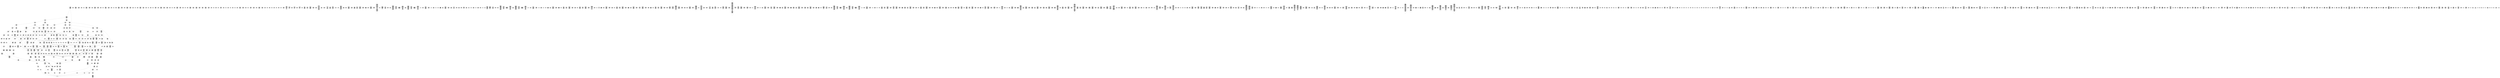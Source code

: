 /* Generated by GvGen v.1.0 (https://www.github.com/stricaud/gvgen) */

digraph G {
compound=true;
   node1 [label="[anywhere]"];
   node2 [label="# 0x0
PUSHX Data
PUSHX Data
MSTORE
PUSHX LogicData
CALLDATASIZE
LT
PUSHX Data
JUMPI
"];
   node3 [label="# 0xd
PUSHX Data
CALLDATALOAD
PUSHX BitData
SHR
PUSHX LogicData
GT
PUSHX Data
JUMPI
"];
   node4 [label="# 0x1e
PUSHX LogicData
GT
PUSHX Data
JUMPI
"];
   node5 [label="# 0x29
PUSHX LogicData
GT
PUSHX Data
JUMPI
"];
   node6 [label="# 0x34
PUSHX LogicData
EQ
PUSHX Data
JUMPI
"];
   node7 [label="# 0x3f
PUSHX LogicData
EQ
PUSHX Data
JUMPI
"];
   node8 [label="# 0x4a
PUSHX LogicData
EQ
PUSHX Data
JUMPI
"];
   node9 [label="# 0x55
PUSHX LogicData
EQ
PUSHX Data
JUMPI
"];
   node10 [label="# 0x60
PUSHX LogicData
EQ
PUSHX Data
JUMPI
"];
   node11 [label="# 0x6b
PUSHX Data
JUMP
"];
   node12 [label="# 0x6f
JUMPDEST
PUSHX LogicData
EQ
PUSHX Data
JUMPI
"];
   node13 [label="# 0x7b
PUSHX LogicData
EQ
PUSHX Data
JUMPI
"];
   node14 [label="# 0x86
PUSHX LogicData
EQ
PUSHX Data
JUMPI
"];
   node15 [label="# 0x91
PUSHX LogicData
EQ
PUSHX Data
JUMPI
"];
   node16 [label="# 0x9c
PUSHX LogicData
EQ
PUSHX Data
JUMPI
"];
   node17 [label="# 0xa7
PUSHX Data
JUMP
"];
   node18 [label="# 0xab
JUMPDEST
PUSHX LogicData
GT
PUSHX Data
JUMPI
"];
   node19 [label="# 0xb7
PUSHX LogicData
EQ
PUSHX Data
JUMPI
"];
   node20 [label="# 0xc2
PUSHX LogicData
EQ
PUSHX Data
JUMPI
"];
   node21 [label="# 0xcd
PUSHX LogicData
EQ
PUSHX Data
JUMPI
"];
   node22 [label="# 0xd8
PUSHX LogicData
EQ
PUSHX Data
JUMPI
"];
   node23 [label="# 0xe3
PUSHX LogicData
EQ
PUSHX Data
JUMPI
"];
   node24 [label="# 0xee
PUSHX Data
JUMP
"];
   node25 [label="# 0xf2
JUMPDEST
PUSHX LogicData
EQ
PUSHX Data
JUMPI
"];
   node26 [label="# 0xfe
PUSHX LogicData
EQ
PUSHX Data
JUMPI
"];
   node27 [label="# 0x109
PUSHX LogicData
EQ
PUSHX Data
JUMPI
"];
   node28 [label="# 0x114
PUSHX LogicData
EQ
PUSHX Data
JUMPI
"];
   node29 [label="# 0x11f
PUSHX LogicData
EQ
PUSHX Data
JUMPI
"];
   node30 [label="# 0x12a
PUSHX Data
JUMP
"];
   node31 [label="# 0x12e
JUMPDEST
PUSHX LogicData
GT
PUSHX Data
JUMPI
"];
   node32 [label="# 0x13a
PUSHX LogicData
GT
PUSHX Data
JUMPI
"];
   node33 [label="# 0x145
PUSHX LogicData
EQ
PUSHX Data
JUMPI
"];
   node34 [label="# 0x150
PUSHX LogicData
EQ
PUSHX Data
JUMPI
"];
   node35 [label="# 0x15b
PUSHX LogicData
EQ
PUSHX Data
JUMPI
"];
   node36 [label="# 0x166
PUSHX LogicData
EQ
PUSHX Data
JUMPI
"];
   node37 [label="# 0x171
PUSHX LogicData
EQ
PUSHX Data
JUMPI
"];
   node38 [label="# 0x17c
PUSHX Data
JUMP
"];
   node39 [label="# 0x180
JUMPDEST
PUSHX LogicData
EQ
PUSHX Data
JUMPI
"];
   node40 [label="# 0x18c
PUSHX LogicData
EQ
PUSHX Data
JUMPI
"];
   node41 [label="# 0x197
PUSHX LogicData
EQ
PUSHX Data
JUMPI
"];
   node42 [label="# 0x1a2
PUSHX LogicData
EQ
PUSHX Data
JUMPI
"];
   node43 [label="# 0x1ad
PUSHX LogicData
EQ
PUSHX Data
JUMPI
"];
   node44 [label="# 0x1b8
PUSHX Data
JUMP
"];
   node45 [label="# 0x1bc
JUMPDEST
PUSHX LogicData
GT
PUSHX Data
JUMPI
"];
   node46 [label="# 0x1c8
PUSHX LogicData
EQ
PUSHX Data
JUMPI
"];
   node47 [label="# 0x1d3
PUSHX LogicData
EQ
PUSHX Data
JUMPI
"];
   node48 [label="# 0x1de
PUSHX LogicData
EQ
PUSHX Data
JUMPI
"];
   node49 [label="# 0x1e9
PUSHX LogicData
EQ
PUSHX Data
JUMPI
"];
   node50 [label="# 0x1f4
PUSHX LogicData
EQ
PUSHX Data
JUMPI
"];
   node51 [label="# 0x1ff
PUSHX Data
JUMP
"];
   node52 [label="# 0x203
JUMPDEST
PUSHX LogicData
EQ
PUSHX Data
JUMPI
"];
   node53 [label="# 0x20f
PUSHX LogicData
EQ
PUSHX Data
JUMPI
"];
   node54 [label="# 0x21a
PUSHX LogicData
EQ
PUSHX Data
JUMPI
"];
   node55 [label="# 0x225
PUSHX LogicData
EQ
PUSHX Data
JUMPI
"];
   node56 [label="# 0x230
JUMPDEST
PUSHX Data
REVERT
"];
   node57 [label="# 0x235
JUMPDEST
CALLVALUE
ISZERO
PUSHX Data
JUMPI
"];
   node58 [label="# 0x23d
PUSHX Data
REVERT
"];
   node59 [label="# 0x241
JUMPDEST
PUSHX Data
PUSHX ArithData
CALLDATASIZE
SUB
ADD
PUSHX Data
PUSHX Data
JUMP
"];
   node60 [label="# 0x257
JUMPDEST
PUSHX Data
JUMP
"];
   node61 [label="# 0x25c
JUMPDEST
PUSHX MemData
MLOAD
PUSHX Data
PUSHX Data
JUMP
"];
   node62 [label="# 0x269
JUMPDEST
PUSHX MemData
MLOAD
SUB
RETURN
"];
   node63 [label="# 0x272
JUMPDEST
CALLVALUE
ISZERO
PUSHX Data
JUMPI
"];
   node64 [label="# 0x27a
PUSHX Data
REVERT
"];
   node65 [label="# 0x27e
JUMPDEST
PUSHX Data
PUSHX ArithData
CALLDATASIZE
SUB
ADD
PUSHX Data
PUSHX Data
JUMP
"];
   node66 [label="# 0x294
JUMPDEST
PUSHX Data
JUMP
"];
   node67 [label="# 0x299
JUMPDEST
STOP
"];
   node68 [label="# 0x29b
JUMPDEST
CALLVALUE
ISZERO
PUSHX Data
JUMPI
"];
   node69 [label="# 0x2a3
PUSHX Data
REVERT
"];
   node70 [label="# 0x2a7
JUMPDEST
PUSHX Data
PUSHX Data
JUMP
"];
   node71 [label="# 0x2b0
JUMPDEST
PUSHX MemData
MLOAD
PUSHX Data
PUSHX Data
JUMP
"];
   node72 [label="# 0x2bd
JUMPDEST
PUSHX MemData
MLOAD
SUB
RETURN
"];
   node73 [label="# 0x2c6
JUMPDEST
CALLVALUE
ISZERO
PUSHX Data
JUMPI
"];
   node74 [label="# 0x2ce
PUSHX Data
REVERT
"];
   node75 [label="# 0x2d2
JUMPDEST
PUSHX Data
PUSHX ArithData
CALLDATASIZE
SUB
ADD
PUSHX Data
PUSHX Data
JUMP
"];
   node76 [label="# 0x2e8
JUMPDEST
PUSHX Data
JUMP
"];
   node77 [label="# 0x2ed
JUMPDEST
PUSHX MemData
MLOAD
PUSHX Data
PUSHX Data
JUMP
"];
   node78 [label="# 0x2fa
JUMPDEST
PUSHX MemData
MLOAD
SUB
RETURN
"];
   node79 [label="# 0x303
JUMPDEST
CALLVALUE
ISZERO
PUSHX Data
JUMPI
"];
   node80 [label="# 0x30b
PUSHX Data
REVERT
"];
   node81 [label="# 0x30f
JUMPDEST
PUSHX Data
PUSHX ArithData
CALLDATASIZE
SUB
ADD
PUSHX Data
PUSHX Data
JUMP
"];
   node82 [label="# 0x325
JUMPDEST
PUSHX Data
JUMP
"];
   node83 [label="# 0x32a
JUMPDEST
STOP
"];
   node84 [label="# 0x32c
JUMPDEST
CALLVALUE
ISZERO
PUSHX Data
JUMPI
"];
   node85 [label="# 0x334
PUSHX Data
REVERT
"];
   node86 [label="# 0x338
JUMPDEST
PUSHX Data
PUSHX Data
JUMP
"];
   node87 [label="# 0x341
JUMPDEST
PUSHX MemData
MLOAD
PUSHX Data
PUSHX Data
JUMP
"];
   node88 [label="# 0x34e
JUMPDEST
PUSHX MemData
MLOAD
SUB
RETURN
"];
   node89 [label="# 0x357
JUMPDEST
CALLVALUE
ISZERO
PUSHX Data
JUMPI
"];
   node90 [label="# 0x35f
PUSHX Data
REVERT
"];
   node91 [label="# 0x363
JUMPDEST
PUSHX Data
PUSHX ArithData
CALLDATASIZE
SUB
ADD
PUSHX Data
PUSHX Data
JUMP
"];
   node92 [label="# 0x379
JUMPDEST
PUSHX Data
JUMP
"];
   node93 [label="# 0x37e
JUMPDEST
STOP
"];
   node94 [label="# 0x380
JUMPDEST
CALLVALUE
ISZERO
PUSHX Data
JUMPI
"];
   node95 [label="# 0x388
PUSHX Data
REVERT
"];
   node96 [label="# 0x38c
JUMPDEST
PUSHX Data
PUSHX ArithData
CALLDATASIZE
SUB
ADD
PUSHX Data
PUSHX Data
JUMP
"];
   node97 [label="# 0x3a2
JUMPDEST
PUSHX Data
JUMP
"];
   node98 [label="# 0x3a7
JUMPDEST
PUSHX MemData
MLOAD
PUSHX Data
PUSHX Data
JUMP
"];
   node99 [label="# 0x3b4
JUMPDEST
PUSHX MemData
MLOAD
SUB
RETURN
"];
   node100 [label="# 0x3bd
JUMPDEST
CALLVALUE
ISZERO
PUSHX Data
JUMPI
"];
   node101 [label="# 0x3c5
PUSHX Data
REVERT
"];
   node102 [label="# 0x3c9
JUMPDEST
PUSHX Data
PUSHX ArithData
CALLDATASIZE
SUB
ADD
PUSHX Data
PUSHX Data
JUMP
"];
   node103 [label="# 0x3df
JUMPDEST
PUSHX Data
JUMP
"];
   node104 [label="# 0x3e4
JUMPDEST
PUSHX MemData
MLOAD
PUSHX Data
PUSHX Data
JUMP
"];
   node105 [label="# 0x3f1
JUMPDEST
PUSHX MemData
MLOAD
SUB
RETURN
"];
   node106 [label="# 0x3fa
JUMPDEST
CALLVALUE
ISZERO
PUSHX Data
JUMPI
"];
   node107 [label="# 0x402
PUSHX Data
REVERT
"];
   node108 [label="# 0x406
JUMPDEST
PUSHX Data
PUSHX ArithData
CALLDATASIZE
SUB
ADD
PUSHX Data
PUSHX Data
JUMP
"];
   node109 [label="# 0x41c
JUMPDEST
PUSHX Data
JUMP
"];
   node110 [label="# 0x421
JUMPDEST
STOP
"];
   node111 [label="# 0x423
JUMPDEST
CALLVALUE
ISZERO
PUSHX Data
JUMPI
"];
   node112 [label="# 0x42b
PUSHX Data
REVERT
"];
   node113 [label="# 0x42f
JUMPDEST
PUSHX Data
PUSHX ArithData
CALLDATASIZE
SUB
ADD
PUSHX Data
PUSHX Data
JUMP
"];
   node114 [label="# 0x445
JUMPDEST
PUSHX Data
JUMP
"];
   node115 [label="# 0x44a
JUMPDEST
PUSHX MemData
MLOAD
PUSHX Data
PUSHX Data
JUMP
"];
   node116 [label="# 0x457
JUMPDEST
PUSHX MemData
MLOAD
SUB
RETURN
"];
   node117 [label="# 0x460
JUMPDEST
CALLVALUE
ISZERO
PUSHX Data
JUMPI
"];
   node118 [label="# 0x468
PUSHX Data
REVERT
"];
   node119 [label="# 0x46c
JUMPDEST
PUSHX Data
PUSHX ArithData
CALLDATASIZE
SUB
ADD
PUSHX Data
PUSHX Data
JUMP
"];
   node120 [label="# 0x482
JUMPDEST
PUSHX Data
JUMP
"];
   node121 [label="# 0x487
JUMPDEST
STOP
"];
   node122 [label="# 0x489
JUMPDEST
CALLVALUE
ISZERO
PUSHX Data
JUMPI
"];
   node123 [label="# 0x491
PUSHX Data
REVERT
"];
   node124 [label="# 0x495
JUMPDEST
PUSHX Data
PUSHX ArithData
CALLDATASIZE
SUB
ADD
PUSHX Data
PUSHX Data
JUMP
"];
   node125 [label="# 0x4ab
JUMPDEST
PUSHX Data
JUMP
"];
   node126 [label="# 0x4b0
JUMPDEST
STOP
"];
   node127 [label="# 0x4b2
JUMPDEST
CALLVALUE
ISZERO
PUSHX Data
JUMPI
"];
   node128 [label="# 0x4ba
PUSHX Data
REVERT
"];
   node129 [label="# 0x4be
JUMPDEST
PUSHX Data
PUSHX Data
JUMP
"];
   node130 [label="# 0x4c7
JUMPDEST
PUSHX MemData
MLOAD
PUSHX Data
PUSHX Data
JUMP
"];
   node131 [label="# 0x4d4
JUMPDEST
PUSHX MemData
MLOAD
SUB
RETURN
"];
   node132 [label="# 0x4dd
JUMPDEST
CALLVALUE
ISZERO
PUSHX Data
JUMPI
"];
   node133 [label="# 0x4e5
PUSHX Data
REVERT
"];
   node134 [label="# 0x4e9
JUMPDEST
PUSHX Data
PUSHX ArithData
CALLDATASIZE
SUB
ADD
PUSHX Data
PUSHX Data
JUMP
"];
   node135 [label="# 0x4ff
JUMPDEST
PUSHX Data
JUMP
"];
   node136 [label="# 0x504
JUMPDEST
PUSHX MemData
MLOAD
PUSHX Data
PUSHX Data
JUMP
"];
   node137 [label="# 0x511
JUMPDEST
PUSHX MemData
MLOAD
SUB
RETURN
"];
   node138 [label="# 0x51a
JUMPDEST
CALLVALUE
ISZERO
PUSHX Data
JUMPI
"];
   node139 [label="# 0x522
PUSHX Data
REVERT
"];
   node140 [label="# 0x526
JUMPDEST
PUSHX Data
PUSHX Data
JUMP
"];
   node141 [label="# 0x52f
JUMPDEST
PUSHX MemData
MLOAD
PUSHX Data
PUSHX Data
JUMP
"];
   node142 [label="# 0x53c
JUMPDEST
PUSHX MemData
MLOAD
SUB
RETURN
"];
   node143 [label="# 0x545
JUMPDEST
CALLVALUE
ISZERO
PUSHX Data
JUMPI
"];
   node144 [label="# 0x54d
PUSHX Data
REVERT
"];
   node145 [label="# 0x551
JUMPDEST
PUSHX Data
PUSHX ArithData
CALLDATASIZE
SUB
ADD
PUSHX Data
PUSHX Data
JUMP
"];
   node146 [label="# 0x567
JUMPDEST
PUSHX Data
JUMP
"];
   node147 [label="# 0x56c
JUMPDEST
STOP
"];
   node148 [label="# 0x56e
JUMPDEST
CALLVALUE
ISZERO
PUSHX Data
JUMPI
"];
   node149 [label="# 0x576
PUSHX Data
REVERT
"];
   node150 [label="# 0x57a
JUMPDEST
PUSHX Data
PUSHX ArithData
CALLDATASIZE
SUB
ADD
PUSHX Data
PUSHX Data
JUMP
"];
   node151 [label="# 0x590
JUMPDEST
PUSHX Data
JUMP
"];
   node152 [label="# 0x595
JUMPDEST
PUSHX MemData
MLOAD
PUSHX Data
PUSHX Data
JUMP
"];
   node153 [label="# 0x5a2
JUMPDEST
PUSHX MemData
MLOAD
SUB
RETURN
"];
   node154 [label="# 0x5ab
JUMPDEST
CALLVALUE
ISZERO
PUSHX Data
JUMPI
"];
   node155 [label="# 0x5b3
PUSHX Data
REVERT
"];
   node156 [label="# 0x5b7
JUMPDEST
PUSHX Data
PUSHX ArithData
CALLDATASIZE
SUB
ADD
PUSHX Data
PUSHX Data
JUMP
"];
   node157 [label="# 0x5cd
JUMPDEST
PUSHX Data
JUMP
"];
   node158 [label="# 0x5d2
JUMPDEST
STOP
"];
   node159 [label="# 0x5d4
JUMPDEST
CALLVALUE
ISZERO
PUSHX Data
JUMPI
"];
   node160 [label="# 0x5dc
PUSHX Data
REVERT
"];
   node161 [label="# 0x5e0
JUMPDEST
PUSHX Data
PUSHX ArithData
CALLDATASIZE
SUB
ADD
PUSHX Data
PUSHX Data
JUMP
"];
   node162 [label="# 0x5f6
JUMPDEST
PUSHX Data
JUMP
"];
   node163 [label="# 0x5fb
JUMPDEST
PUSHX MemData
MLOAD
PUSHX Data
PUSHX Data
JUMP
"];
   node164 [label="# 0x608
JUMPDEST
PUSHX MemData
MLOAD
SUB
RETURN
"];
   node165 [label="# 0x611
JUMPDEST
CALLVALUE
ISZERO
PUSHX Data
JUMPI
"];
   node166 [label="# 0x619
PUSHX Data
REVERT
"];
   node167 [label="# 0x61d
JUMPDEST
PUSHX Data
PUSHX Data
JUMP
"];
   node168 [label="# 0x626
JUMPDEST
PUSHX MemData
MLOAD
PUSHX Data
PUSHX Data
JUMP
"];
   node169 [label="# 0x633
JUMPDEST
PUSHX MemData
MLOAD
SUB
RETURN
"];
   node170 [label="# 0x63c
JUMPDEST
CALLVALUE
ISZERO
PUSHX Data
JUMPI
"];
   node171 [label="# 0x644
PUSHX Data
REVERT
"];
   node172 [label="# 0x648
JUMPDEST
PUSHX Data
PUSHX Data
JUMP
"];
   node173 [label="# 0x651
JUMPDEST
PUSHX MemData
MLOAD
PUSHX Data
PUSHX Data
JUMP
"];
   node174 [label="# 0x65e
JUMPDEST
PUSHX MemData
MLOAD
SUB
RETURN
"];
   node175 [label="# 0x667
JUMPDEST
CALLVALUE
ISZERO
PUSHX Data
JUMPI
"];
   node176 [label="# 0x66f
PUSHX Data
REVERT
"];
   node177 [label="# 0x673
JUMPDEST
PUSHX Data
PUSHX Data
JUMP
"];
   node178 [label="# 0x67c
JUMPDEST
PUSHX MemData
MLOAD
PUSHX Data
PUSHX Data
JUMP
"];
   node179 [label="# 0x689
JUMPDEST
PUSHX MemData
MLOAD
SUB
RETURN
"];
   node180 [label="# 0x692
JUMPDEST
CALLVALUE
ISZERO
PUSHX Data
JUMPI
"];
   node181 [label="# 0x69a
PUSHX Data
REVERT
"];
   node182 [label="# 0x69e
JUMPDEST
PUSHX Data
PUSHX ArithData
CALLDATASIZE
SUB
ADD
PUSHX Data
PUSHX Data
JUMP
"];
   node183 [label="# 0x6b4
JUMPDEST
PUSHX Data
JUMP
"];
   node184 [label="# 0x6b9
JUMPDEST
STOP
"];
   node185 [label="# 0x6bb
JUMPDEST
PUSHX Data
PUSHX ArithData
CALLDATASIZE
SUB
ADD
PUSHX Data
PUSHX Data
JUMP
"];
   node186 [label="# 0x6d0
JUMPDEST
PUSHX Data
JUMP
"];
   node187 [label="# 0x6d5
JUMPDEST
STOP
"];
   node188 [label="# 0x6d7
JUMPDEST
CALLVALUE
ISZERO
PUSHX Data
JUMPI
"];
   node189 [label="# 0x6df
PUSHX Data
REVERT
"];
   node190 [label="# 0x6e3
JUMPDEST
PUSHX Data
PUSHX Data
JUMP
"];
   node191 [label="# 0x6ec
JUMPDEST
PUSHX MemData
MLOAD
PUSHX Data
PUSHX Data
JUMP
"];
   node192 [label="# 0x6f9
JUMPDEST
PUSHX MemData
MLOAD
SUB
RETURN
"];
   node193 [label="# 0x702
JUMPDEST
CALLVALUE
ISZERO
PUSHX Data
JUMPI
"];
   node194 [label="# 0x70a
PUSHX Data
REVERT
"];
   node195 [label="# 0x70e
JUMPDEST
PUSHX Data
PUSHX ArithData
CALLDATASIZE
SUB
ADD
PUSHX Data
PUSHX Data
JUMP
"];
   node196 [label="# 0x724
JUMPDEST
PUSHX Data
JUMP
"];
   node197 [label="# 0x729
JUMPDEST
STOP
"];
   node198 [label="# 0x72b
JUMPDEST
PUSHX Data
PUSHX ArithData
CALLDATASIZE
SUB
ADD
PUSHX Data
PUSHX Data
JUMP
"];
   node199 [label="# 0x740
JUMPDEST
PUSHX Data
JUMP
"];
   node200 [label="# 0x745
JUMPDEST
STOP
"];
   node201 [label="# 0x747
JUMPDEST
CALLVALUE
ISZERO
PUSHX Data
JUMPI
"];
   node202 [label="# 0x74f
PUSHX Data
REVERT
"];
   node203 [label="# 0x753
JUMPDEST
PUSHX Data
PUSHX ArithData
CALLDATASIZE
SUB
ADD
PUSHX Data
PUSHX Data
JUMP
"];
   node204 [label="# 0x769
JUMPDEST
PUSHX Data
JUMP
"];
   node205 [label="# 0x76e
JUMPDEST
STOP
"];
   node206 [label="# 0x770
JUMPDEST
CALLVALUE
ISZERO
PUSHX Data
JUMPI
"];
   node207 [label="# 0x778
PUSHX Data
REVERT
"];
   node208 [label="# 0x77c
JUMPDEST
PUSHX Data
PUSHX ArithData
CALLDATASIZE
SUB
ADD
PUSHX Data
PUSHX Data
JUMP
"];
   node209 [label="# 0x792
JUMPDEST
PUSHX Data
JUMP
"];
   node210 [label="# 0x797
JUMPDEST
PUSHX MemData
MLOAD
PUSHX Data
PUSHX Data
JUMP
"];
   node211 [label="# 0x7a4
JUMPDEST
PUSHX MemData
MLOAD
SUB
RETURN
"];
   node212 [label="# 0x7ad
JUMPDEST
CALLVALUE
ISZERO
PUSHX Data
JUMPI
"];
   node213 [label="# 0x7b5
PUSHX Data
REVERT
"];
   node214 [label="# 0x7b9
JUMPDEST
PUSHX Data
PUSHX ArithData
CALLDATASIZE
SUB
ADD
PUSHX Data
PUSHX Data
JUMP
"];
   node215 [label="# 0x7cf
JUMPDEST
PUSHX Data
JUMP
"];
   node216 [label="# 0x7d4
JUMPDEST
STOP
"];
   node217 [label="# 0x7d6
JUMPDEST
CALLVALUE
ISZERO
PUSHX Data
JUMPI
"];
   node218 [label="# 0x7de
PUSHX Data
REVERT
"];
   node219 [label="# 0x7e2
JUMPDEST
PUSHX Data
PUSHX Data
JUMP
"];
   node220 [label="# 0x7eb
JUMPDEST
PUSHX MemData
MLOAD
PUSHX Data
PUSHX Data
JUMP
"];
   node221 [label="# 0x7f8
JUMPDEST
PUSHX MemData
MLOAD
SUB
RETURN
"];
   node222 [label="# 0x801
JUMPDEST
CALLVALUE
ISZERO
PUSHX Data
JUMPI
"];
   node223 [label="# 0x809
PUSHX Data
REVERT
"];
   node224 [label="# 0x80d
JUMPDEST
PUSHX Data
PUSHX Data
JUMP
"];
   node225 [label="# 0x816
JUMPDEST
PUSHX MemData
MLOAD
PUSHX Data
PUSHX Data
JUMP
"];
   node226 [label="# 0x823
JUMPDEST
PUSHX MemData
MLOAD
SUB
RETURN
"];
   node227 [label="# 0x82c
JUMPDEST
CALLVALUE
ISZERO
PUSHX Data
JUMPI
"];
   node228 [label="# 0x834
PUSHX Data
REVERT
"];
   node229 [label="# 0x838
JUMPDEST
PUSHX Data
PUSHX ArithData
CALLDATASIZE
SUB
ADD
PUSHX Data
PUSHX Data
JUMP
"];
   node230 [label="# 0x84e
JUMPDEST
PUSHX Data
JUMP
"];
   node231 [label="# 0x853
JUMPDEST
PUSHX MemData
MLOAD
PUSHX Data
PUSHX Data
JUMP
"];
   node232 [label="# 0x860
JUMPDEST
PUSHX MemData
MLOAD
SUB
RETURN
"];
   node233 [label="# 0x869
JUMPDEST
PUSHX Data
PUSHX ArithData
CALLDATASIZE
SUB
ADD
PUSHX Data
PUSHX Data
JUMP
"];
   node234 [label="# 0x87e
JUMPDEST
PUSHX Data
JUMP
"];
   node235 [label="# 0x883
JUMPDEST
STOP
"];
   node236 [label="# 0x885
JUMPDEST
CALLVALUE
ISZERO
PUSHX Data
JUMPI
"];
   node237 [label="# 0x88d
PUSHX Data
REVERT
"];
   node238 [label="# 0x891
JUMPDEST
PUSHX Data
PUSHX ArithData
CALLDATASIZE
SUB
ADD
PUSHX Data
PUSHX Data
JUMP
"];
   node239 [label="# 0x8a7
JUMPDEST
PUSHX Data
JUMP
"];
   node240 [label="# 0x8ac
JUMPDEST
STOP
"];
   node241 [label="# 0x8ae
JUMPDEST
CALLVALUE
ISZERO
PUSHX Data
JUMPI
"];
   node242 [label="# 0x8b6
PUSHX Data
REVERT
"];
   node243 [label="# 0x8ba
JUMPDEST
PUSHX Data
PUSHX ArithData
CALLDATASIZE
SUB
ADD
PUSHX Data
PUSHX Data
JUMP
"];
   node244 [label="# 0x8d0
JUMPDEST
PUSHX Data
JUMP
"];
   node245 [label="# 0x8d5
JUMPDEST
STOP
"];
   node246 [label="# 0x8d7
JUMPDEST
CALLVALUE
ISZERO
PUSHX Data
JUMPI
"];
   node247 [label="# 0x8df
PUSHX Data
REVERT
"];
   node248 [label="# 0x8e3
JUMPDEST
PUSHX Data
PUSHX ArithData
CALLDATASIZE
SUB
ADD
PUSHX Data
PUSHX Data
JUMP
"];
   node249 [label="# 0x8f9
JUMPDEST
PUSHX Data
JUMP
"];
   node250 [label="# 0x8fe
JUMPDEST
STOP
"];
   node251 [label="# 0x900
JUMPDEST
CALLVALUE
ISZERO
PUSHX Data
JUMPI
"];
   node252 [label="# 0x908
PUSHX Data
REVERT
"];
   node253 [label="# 0x90c
JUMPDEST
PUSHX Data
PUSHX Data
JUMP
"];
   node254 [label="# 0x915
JUMPDEST
PUSHX MemData
MLOAD
PUSHX Data
PUSHX Data
JUMP
"];
   node255 [label="# 0x922
JUMPDEST
PUSHX MemData
MLOAD
SUB
RETURN
"];
   node256 [label="# 0x92b
JUMPDEST
PUSHX Data
PUSHX BitData
PUSHX BitData
NOT
AND
PUSHX BitData
NOT
AND
EQ
PUSHX Data
JUMPI
"];
   node257 [label="# 0x994
PUSHX BitData
PUSHX BitData
NOT
AND
PUSHX BitData
NOT
AND
EQ
"];
   node258 [label="# 0x9f6
JUMPDEST
PUSHX Data
JUMPI
"];
   node259 [label="# 0x9fc
PUSHX BitData
PUSHX BitData
NOT
AND
PUSHX BitData
NOT
AND
EQ
"];
   node260 [label="# 0xa5e
JUMPDEST
PUSHX Data
JUMPI
"];
   node261 [label="# 0xa64
PUSHX BitData
PUSHX BitData
NOT
AND
PUSHX BitData
NOT
AND
EQ
"];
   node262 [label="# 0xac6
JUMPDEST
JUMP
"];
   node263 [label="# 0xacd
JUMPDEST
PUSHX Data
CALLER
PUSHX BitData
AND
PUSHX Data
PUSHX Data
JUMP
"];
   node264 [label="# 0xaf1
JUMPDEST
PUSHX BitData
AND
EQ
PUSHX Data
JUMPI
"];
   node265 [label="# 0xb0d
PUSHX MemData
MLOAD
PUSHX Data
MSTORE
PUSHX ArithData
ADD
PUSHX Data
PUSHX Data
JUMP
"];
   node266 [label="# 0xb40
JUMPDEST
PUSHX MemData
MLOAD
SUB
REVERT
"];
   node267 [label="# 0xb49
JUMPDEST
PUSHX Data
SSTORE
JUMP
"];
   node268 [label="# 0xb54
JUMPDEST
PUSHX StorData
SLOAD
PUSHX Data
PUSHX Data
JUMP
"];
   node269 [label="# 0xb61
JUMPDEST
PUSHX ArithData
ADD
PUSHX ArithData
DIV
MUL
PUSHX ArithData
ADD
PUSHX MemData
MLOAD
ADD
PUSHX Data
MSTORE
MSTORE
PUSHX ArithData
ADD
SLOAD
PUSHX Data
PUSHX Data
JUMP
"];
   node270 [label="# 0xb8d
JUMPDEST
ISZERO
PUSHX Data
JUMPI
"];
   node271 [label="# 0xb94
PUSHX LogicData
LT
PUSHX Data
JUMPI
"];
   node272 [label="# 0xb9c
PUSHX ArithData
SLOAD
DIV
MUL
MSTORE
PUSHX ArithData
ADD
PUSHX Data
JUMP
"];
   node273 [label="# 0xbaf
JUMPDEST
ADD
PUSHX Data
MSTORE
PUSHX Data
PUSHX Data
SHA3
"];
   node274 [label="# 0xbbd
JUMPDEST
SLOAD
MSTORE
PUSHX ArithData
ADD
PUSHX ArithData
ADD
GT
PUSHX Data
JUMPI
"];
   node275 [label="# 0xbd1
SUB
PUSHX BitData
AND
ADD
"];
   node276 [label="# 0xbda
JUMPDEST
JUMP
"];
   node277 [label="# 0xbe2
JUMPDEST
PUSHX Data
PUSHX Data
MSTORE
PUSHX Data
MSTORE
PUSHX Data
PUSHX Data
SHA3
PUSHX ArithData
SLOAD
PUSHX ArithData
EXP
DIV
PUSHX BitData
AND
JUMP
"];
   node278 [label="# 0xc15
JUMPDEST
PUSHX Data
PUSHX Data
JUMP
"];
   node279 [label="# 0xc1f
JUMPDEST
PUSHX Data
JUMPI
"];
   node280 [label="# 0xc24
PUSHX MemData
MLOAD
PUSHX Data
MSTORE
PUSHX ArithData
ADD
PUSHX Data
PUSHX Data
JUMP
"];
   node281 [label="# 0xc57
JUMPDEST
PUSHX MemData
MLOAD
SUB
REVERT
"];
   node282 [label="# 0xc60
JUMPDEST
PUSHX Data
CALLER
PUSHX Data
PUSHX Data
PUSHX Data
JUMP
"];
   node283 [label="# 0xc70
JUMPDEST
PUSHX BitData
AND
PUSHX BitData
AND
SUB
PUSHX Data
JUMPI
"];
   node284 [label="# 0xca6
PUSHX MemData
MLOAD
PUSHX Data
MSTORE
PUSHX ArithData
ADD
PUSHX Data
PUSHX Data
JUMP
"];
   node285 [label="# 0xcd9
JUMPDEST
PUSHX MemData
MLOAD
SUB
REVERT
"];
   node286 [label="# 0xce2
JUMPDEST
PUSHX Data
PUSHX Data
PUSHX Data
JUMP
"];
   node287 [label="# 0xcef
JUMPDEST
PUSHX Data
JUMPI
"];
   node288 [label="# 0xcf7
PUSHX MemData
MLOAD
PUSHX Data
MSTORE
PUSHX ArithData
ADD
PUSHX Data
PUSHX Data
JUMP
"];
   node289 [label="# 0xd2e
JUMPDEST
PUSHX MemData
MLOAD
SUB
REVERT
"];
   node290 [label="# 0xd37
JUMPDEST
PUSHX Data
PUSHX ArithData
MSTORE
PUSHX ArithData
ADD
MSTORE
PUSHX ArithData
ADD
PUSHX Data
SHA3
PUSHX ArithData
PUSHX ArithData
EXP
SLOAD
PUSHX ArithData
MUL
NOT
AND
PUSHX BitData
AND
MUL
OR
SSTORE
PUSHX BitData
AND
PUSHX BitData
AND
PUSHX Data
PUSHX MemData
MLOAD
PUSHX MemData
MLOAD
SUB
LOGX
JUMP
"];
   node291 [label="# 0xdec
JUMPDEST
PUSHX Data
PUSHX Data
PUSHX Data
JUMP
"];
   node292 [label="# 0xdf6
JUMPDEST
JUMP
"];
   node293 [label="# 0xdfb
JUMPDEST
PUSHX LogicData
PUSHX BitData
PUSHX BitData
AND
EXTCODESIZE
GT
ISZERO
PUSHX Data
JUMPI
"];
   node294 [label="# 0xe2b
CALLER
PUSHX BitData
AND
PUSHX BitData
AND
SUB
PUSHX Data
JUMPI
"];
   node295 [label="# 0xe5e
PUSHX Data
PUSHX Data
JUMP
"];
   node296 [label="# 0xe68
JUMPDEST
PUSHX Data
JUMP
"];
   node297 [label="# 0xe6d
JUMPDEST
PUSHX BitData
PUSHX BitData
AND
PUSHX BitData
ADDRESS
CALLER
PUSHX MemData
MLOAD
PUSHX BitData
AND
PUSHX BitData
SHL
MSTORE
PUSHX ArithData
ADD
PUSHX Data
PUSHX Data
JUMP
"];
   node298 [label="# 0xeb6
JUMPDEST
PUSHX Data
PUSHX MemData
MLOAD
SUB
GAS
STATICCALL
ISZERO
ISZERO
PUSHX Data
JUMPI
"];
   node299 [label="# 0xeca
RETURNDATASIZE
PUSHX Data
RETURNDATACOPY
RETURNDATASIZE
PUSHX Data
REVERT
"];
   node300 [label="# 0xed3
JUMPDEST
PUSHX MemData
MLOAD
RETURNDATASIZE
PUSHX BitData
NOT
PUSHX ArithData
ADD
AND
ADD
PUSHX Data
MSTORE
ADD
PUSHX Data
PUSHX Data
JUMP
"];
   node301 [label="# 0xef7
JUMPDEST
ISZERO
PUSHX Data
JUMPI
"];
   node302 [label="# 0xefe
PUSHX BitData
PUSHX BitData
AND
PUSHX BitData
ADDRESS
PUSHX MemData
MLOAD
PUSHX BitData
AND
PUSHX BitData
SHL
MSTORE
PUSHX ArithData
ADD
PUSHX Data
PUSHX Data
JUMP
"];
   node303 [label="# 0xf47
JUMPDEST
PUSHX Data
PUSHX MemData
MLOAD
SUB
GAS
STATICCALL
ISZERO
ISZERO
PUSHX Data
JUMPI
"];
   node304 [label="# 0xf5b
RETURNDATASIZE
PUSHX Data
RETURNDATACOPY
RETURNDATASIZE
PUSHX Data
REVERT
"];
   node305 [label="# 0xf64
JUMPDEST
PUSHX MemData
MLOAD
RETURNDATASIZE
PUSHX BitData
NOT
PUSHX ArithData
ADD
AND
ADD
PUSHX Data
MSTORE
ADD
PUSHX Data
PUSHX Data
JUMP
"];
   node306 [label="# 0xf88
JUMPDEST
"];
   node307 [label="# 0xf89
JUMPDEST
PUSHX Data
JUMPI
"];
   node308 [label="# 0xf8e
CALLER
PUSHX MemData
MLOAD
PUSHX Data
MSTORE
PUSHX ArithData
ADD
PUSHX Data
PUSHX Data
JUMP
"];
   node309 [label="# 0xfc1
JUMPDEST
PUSHX MemData
MLOAD
SUB
REVERT
"];
   node310 [label="# 0xfca
JUMPDEST
"];
   node311 [label="# 0xfcb
JUMPDEST
PUSHX Data
PUSHX Data
JUMP
"];
   node312 [label="# 0xfd6
JUMPDEST
"];
   node313 [label="# 0xfd7
JUMPDEST
JUMP
"];
   node314 [label="# 0xfdd
JUMPDEST
PUSHX Data
PUSHX Data
PUSHX Data
JUMP
"];
   node315 [label="# 0xfe8
JUMPDEST
LT
PUSHX Data
JUMPI
"];
   node316 [label="# 0xfef
PUSHX MemData
MLOAD
PUSHX Data
MSTORE
PUSHX ArithData
ADD
PUSHX Data
PUSHX Data
JUMP
"];
   node317 [label="# 0x1024
JUMPDEST
PUSHX MemData
MLOAD
SUB
REVERT
"];
   node318 [label="# 0x102d
JUMPDEST
PUSHX Data
PUSHX Data
"];
   node319 [label="# 0x1035
JUMPDEST
PUSHX StorData
SLOAD
LT
ISZERO
PUSHX Data
JUMPI
"];
   node320 [label="# 0x1040
PUSHX Data
PUSHX Data
JUMP
"];
   node321 [label="# 0x1048
JUMPDEST
ISZERO
PUSHX Data
JUMPI
"];
   node322 [label="# 0x104f
PUSHX Data
PUSHX Data
JUMP
"];
   node323 [label="# 0x1058
JUMPDEST
PUSHX BitData
AND
PUSHX BitData
AND
EQ
"];
   node324 [label="# 0x1087
JUMPDEST
ISZERO
PUSHX Data
JUMPI
"];
   node325 [label="# 0x108d
SUB
PUSHX Data
JUMPI
"];
   node326 [label="# 0x1094
PUSHX Data
JUMP
"];
   node327 [label="# 0x109d
JUMPDEST
PUSHX Data
PUSHX Data
JUMP
"];
   node328 [label="# 0x10a8
JUMPDEST
"];
   node329 [label="# 0x10ac
JUMPDEST
PUSHX Data
PUSHX Data
JUMP
"];
   node330 [label="# 0x10b7
JUMPDEST
PUSHX Data
JUMP
"];
   node331 [label="# 0x10bf
JUMPDEST
"];
   node332 [label="# 0x10c2
JUMPDEST
JUMP
"];
   node333 [label="# 0x10c8
JUMPDEST
PUSHX Data
PUSHX Data
MSTORE
PUSHX Data
MSTORE
PUSHX Data
PUSHX Data
SHA3
PUSHX Data
SLOAD
JUMP
"];
   node334 [label="# 0x10e0
JUMPDEST
PUSHX LogicData
PUSHX BitData
PUSHX BitData
AND
EXTCODESIZE
GT
ISZERO
PUSHX Data
JUMPI
"];
   node335 [label="# 0x1110
CALLER
PUSHX BitData
AND
PUSHX BitData
AND
SUB
PUSHX Data
JUMPI
"];
   node336 [label="# 0x1143
PUSHX Data
PUSHX Data
JUMP
"];
   node337 [label="# 0x114d
JUMPDEST
PUSHX Data
JUMP
"];
   node338 [label="# 0x1152
JUMPDEST
PUSHX BitData
PUSHX BitData
AND
PUSHX BitData
ADDRESS
CALLER
PUSHX MemData
MLOAD
PUSHX BitData
AND
PUSHX BitData
SHL
MSTORE
PUSHX ArithData
ADD
PUSHX Data
PUSHX Data
JUMP
"];
   node339 [label="# 0x119b
JUMPDEST
PUSHX Data
PUSHX MemData
MLOAD
SUB
GAS
STATICCALL
ISZERO
ISZERO
PUSHX Data
JUMPI
"];
   node340 [label="# 0x11af
RETURNDATASIZE
PUSHX Data
RETURNDATACOPY
RETURNDATASIZE
PUSHX Data
REVERT
"];
   node341 [label="# 0x11b8
JUMPDEST
PUSHX MemData
MLOAD
RETURNDATASIZE
PUSHX BitData
NOT
PUSHX ArithData
ADD
AND
ADD
PUSHX Data
MSTORE
ADD
PUSHX Data
PUSHX Data
JUMP
"];
   node342 [label="# 0x11dc
JUMPDEST
ISZERO
PUSHX Data
JUMPI
"];
   node343 [label="# 0x11e3
PUSHX BitData
PUSHX BitData
AND
PUSHX BitData
ADDRESS
PUSHX MemData
MLOAD
PUSHX BitData
AND
PUSHX BitData
SHL
MSTORE
PUSHX ArithData
ADD
PUSHX Data
PUSHX Data
JUMP
"];
   node344 [label="# 0x122c
JUMPDEST
PUSHX Data
PUSHX MemData
MLOAD
SUB
GAS
STATICCALL
ISZERO
ISZERO
PUSHX Data
JUMPI
"];
   node345 [label="# 0x1240
RETURNDATASIZE
PUSHX Data
RETURNDATACOPY
RETURNDATASIZE
PUSHX Data
REVERT
"];
   node346 [label="# 0x1249
JUMPDEST
PUSHX MemData
MLOAD
RETURNDATASIZE
PUSHX BitData
NOT
PUSHX ArithData
ADD
AND
ADD
PUSHX Data
MSTORE
ADD
PUSHX Data
PUSHX Data
JUMP
"];
   node347 [label="# 0x126d
JUMPDEST
"];
   node348 [label="# 0x126e
JUMPDEST
PUSHX Data
JUMPI
"];
   node349 [label="# 0x1273
CALLER
PUSHX MemData
MLOAD
PUSHX Data
MSTORE
PUSHX ArithData
ADD
PUSHX Data
PUSHX Data
JUMP
"];
   node350 [label="# 0x12a6
JUMPDEST
PUSHX MemData
MLOAD
SUB
REVERT
"];
   node351 [label="# 0x12af
JUMPDEST
"];
   node352 [label="# 0x12b0
JUMPDEST
PUSHX Data
PUSHX Data
JUMP
"];
   node353 [label="# 0x12bb
JUMPDEST
"];
   node354 [label="# 0x12bc
JUMPDEST
JUMP
"];
   node355 [label="# 0x12c2
JUMPDEST
PUSHX Data
PUSHX Data
PUSHX Data
JUMP
"];
   node356 [label="# 0x12cc
JUMPDEST
LT
PUSHX Data
JUMPI
"];
   node357 [label="# 0x12d3
PUSHX MemData
MLOAD
PUSHX Data
MSTORE
PUSHX ArithData
ADD
PUSHX Data
PUSHX Data
JUMP
"];
   node358 [label="# 0x1306
JUMPDEST
PUSHX MemData
MLOAD
SUB
REVERT
"];
   node359 [label="# 0x130f
JUMPDEST
PUSHX Data
PUSHX Data
PUSHX Data
JUMP
"];
   node360 [label="# 0x131c
JUMPDEST
JUMP
"];
   node361 [label="# 0x1323
JUMPDEST
PUSHX Data
CALLER
PUSHX BitData
AND
PUSHX Data
PUSHX Data
JUMP
"];
   node362 [label="# 0x1347
JUMPDEST
PUSHX BitData
AND
EQ
PUSHX Data
JUMPI
"];
   node363 [label="# 0x1363
PUSHX MemData
MLOAD
PUSHX Data
MSTORE
PUSHX ArithData
ADD
PUSHX Data
PUSHX Data
JUMP
"];
   node364 [label="# 0x1396
JUMPDEST
PUSHX MemData
MLOAD
SUB
REVERT
"];
   node365 [label="# 0x139f
JUMPDEST
PUSHX Data
PUSHX Data
JUMP
"];
   node366 [label="# 0x13a8
JUMPDEST
JUMP
"];
   node367 [label="# 0x13ac
JUMPDEST
PUSHX Data
CALLER
PUSHX BitData
AND
PUSHX Data
PUSHX Data
JUMP
"];
   node368 [label="# 0x13d0
JUMPDEST
PUSHX BitData
AND
EQ
PUSHX Data
JUMPI
"];
   node369 [label="# 0x13ec
PUSHX MemData
MLOAD
PUSHX Data
MSTORE
PUSHX ArithData
ADD
PUSHX Data
PUSHX Data
JUMP
"];
   node370 [label="# 0x141f
JUMPDEST
PUSHX MemData
MLOAD
SUB
REVERT
"];
   node371 [label="# 0x1428
JUMPDEST
PUSHX StorData
PUSHX ArithData
PUSHX ArithData
EXP
SLOAD
PUSHX ArithData
MUL
NOT
AND
PUSHX LogicData
GT
ISZERO
PUSHX Data
JUMPI
"];
   node372 [label="# 0x1445
PUSHX Data
PUSHX Data
JUMP
"];
   node373 [label="# 0x144c
JUMPDEST
"];
   node374 [label="# 0x144d
JUMPDEST
MUL
OR
SSTORE
JUMP
"];
   node375 [label="# 0x1456
JUMPDEST
PUSHX StorData
PUSHX ArithData
SLOAD
PUSHX ArithData
EXP
DIV
PUSHX BitData
AND
JUMP
"];
   node376 [label="# 0x1469
JUMPDEST
PUSHX Data
PUSHX Data
PUSHX Data
JUMP
"];
   node377 [label="# 0x1475
JUMPDEST
PUSHX Data
JUMPI
"];
   node378 [label="# 0x147a
PUSHX MemData
MLOAD
PUSHX Data
MSTORE
PUSHX ArithData
ADD
PUSHX Data
PUSHX Data
JUMP
"];
   node379 [label="# 0x14ad
JUMPDEST
PUSHX MemData
MLOAD
SUB
REVERT
"];
   node380 [label="# 0x14b6
JUMPDEST
PUSHX Data
PUSHX Data
JUMP
"];
   node381 [label="# 0x14bf
JUMPDEST
JUMP
"];
   node382 [label="# 0x14c7
JUMPDEST
PUSHX StorData
SLOAD
JUMP
"];
   node383 [label="# 0x14cd
JUMPDEST
PUSHX Data
CALLER
PUSHX BitData
AND
PUSHX Data
PUSHX Data
JUMP
"];
   node384 [label="# 0x14f1
JUMPDEST
PUSHX BitData
AND
EQ
PUSHX Data
JUMPI
"];
   node385 [label="# 0x150d
PUSHX MemData
MLOAD
PUSHX Data
MSTORE
PUSHX ArithData
ADD
PUSHX Data
PUSHX Data
JUMP
"];
   node386 [label="# 0x1540
JUMPDEST
PUSHX MemData
MLOAD
SUB
REVERT
"];
   node387 [label="# 0x1549
JUMPDEST
PUSHX Data
PUSHX Data
PUSHX Data
JUMP
"];
   node388 [label="# 0x1553
JUMPDEST
GT
PUSHX Data
JUMPI
"];
   node389 [label="# 0x155d
PUSHX MemData
MLOAD
PUSHX Data
MSTORE
PUSHX ArithData
ADD
PUSHX Data
PUSHX Data
JUMP
"];
   node390 [label="# 0x158e
JUMPDEST
PUSHX MemData
MLOAD
SUB
REVERT
"];
   node391 [label="# 0x1597
JUMPDEST
PUSHX StorData
SLOAD
LT
PUSHX Data
JUMPI
"];
   node392 [label="# 0x15a1
PUSHX MemData
MLOAD
PUSHX Data
MSTORE
PUSHX ArithData
ADD
PUSHX Data
PUSHX Data
JUMP
"];
   node393 [label="# 0x15d2
JUMPDEST
PUSHX MemData
MLOAD
SUB
REVERT
"];
   node394 [label="# 0x15db
JUMPDEST
PUSHX Data
SSTORE
JUMP
"];
   node395 [label="# 0x15e7
JUMPDEST
PUSHX Data
PUSHX Data
PUSHX Data
JUMP
"];
   node396 [label="# 0x15f2
JUMPDEST
JUMP
"];
   node397 [label="# 0x15f9
JUMPDEST
PUSHX Data
CALLER
PUSHX BitData
AND
PUSHX Data
PUSHX Data
JUMP
"];
   node398 [label="# 0x161d
JUMPDEST
PUSHX BitData
AND
EQ
PUSHX Data
JUMPI
"];
   node399 [label="# 0x1639
PUSHX MemData
MLOAD
PUSHX Data
MSTORE
PUSHX ArithData
ADD
PUSHX Data
PUSHX Data
JUMP
"];
   node400 [label="# 0x166c
JUMPDEST
PUSHX MemData
MLOAD
SUB
REVERT
"];
   node401 [label="# 0x1675
JUMPDEST
PUSHX Data
SSTORE
JUMP
"];
   node402 [label="# 0x1680
JUMPDEST
PUSHX BitData
PUSHX BitData
SHL
PUSHX StorData
SLOAD
SUB
PUSHX Data
JUMPI
"];
   node403 [label="# 0x168f
PUSHX MemData
MLOAD
PUSHX Data
MSTORE
PUSHX ArithData
ADD
PUSHX MemData
MLOAD
SUB
REVERT
"];
   node404 [label="# 0x16c0
JUMPDEST
PUSHX Data
PUSHX ArithData
PUSHX BitData
AND
PUSHX BitData
AND
MSTORE
PUSHX ArithData
ADD
MSTORE
PUSHX ArithData
ADD
PUSHX Data
SHA3
SLOAD
LT
PUSHX Data
JUMPI
"];
   node405 [label="# 0x1707
PUSHX MemData
MLOAD
PUSHX Data
MSTORE
PUSHX ArithData
ADD
PUSHX Data
PUSHX Data
JUMP
"];
   node406 [label="# 0x173a
JUMPDEST
PUSHX MemData
MLOAD
SUB
REVERT
"];
   node407 [label="# 0x1743
JUMPDEST
PUSHX Data
PUSHX Data
JUMP
"];
   node408 [label="# 0x174d
JUMPDEST
PUSHX Data
JUMPI
"];
   node409 [label="# 0x1752
PUSHX MemData
MLOAD
PUSHX Data
MSTORE
PUSHX ArithData
ADD
PUSHX Data
PUSHX Data
JUMP
"];
   node410 [label="# 0x1785
JUMPDEST
PUSHX MemData
MLOAD
SUB
REVERT
"];
   node411 [label="# 0x178e
JUMPDEST
PUSHX Data
PUSHX Data
PUSHX ArithData
PUSHX BitData
AND
PUSHX BitData
AND
MSTORE
PUSHX ArithData
ADD
MSTORE
PUSHX ArithData
ADD
PUSHX Data
SHA3
SLOAD
SUB
JUMP
"];
   node412 [label="# 0x17df
JUMPDEST
PUSHX Data
PUSHX Data
PUSHX StorData
SLOAD
PUSHX Data
PUSHX Data
JUMP
"];
   node413 [label="# 0x17f0
JUMPDEST
JUMP
"];
   node414 [label="# 0x17f5
JUMPDEST
PUSHX Data
PUSHX StorData
PUSHX ArithData
SLOAD
PUSHX ArithData
EXP
DIV
PUSHX BitData
AND
JUMP
"];
   node415 [label="# 0x181f
JUMPDEST
PUSHX StorData
SLOAD
PUSHX Data
PUSHX Data
JUMP
"];
   node416 [label="# 0x182c
JUMPDEST
PUSHX ArithData
ADD
PUSHX ArithData
DIV
MUL
PUSHX ArithData
ADD
PUSHX MemData
MLOAD
ADD
PUSHX Data
MSTORE
MSTORE
PUSHX ArithData
ADD
SLOAD
PUSHX Data
PUSHX Data
JUMP
"];
   node417 [label="# 0x1858
JUMPDEST
ISZERO
PUSHX Data
JUMPI
"];
   node418 [label="# 0x185f
PUSHX LogicData
LT
PUSHX Data
JUMPI
"];
   node419 [label="# 0x1867
PUSHX ArithData
SLOAD
DIV
MUL
MSTORE
PUSHX ArithData
ADD
PUSHX Data
JUMP
"];
   node420 [label="# 0x187a
JUMPDEST
ADD
PUSHX Data
MSTORE
PUSHX Data
PUSHX Data
SHA3
"];
   node421 [label="# 0x1888
JUMPDEST
SLOAD
MSTORE
PUSHX ArithData
ADD
PUSHX ArithData
ADD
GT
PUSHX Data
JUMPI
"];
   node422 [label="# 0x189c
SUB
PUSHX BitData
AND
ADD
"];
   node423 [label="# 0x18a5
JUMPDEST
JUMP
"];
   node424 [label="# 0x18ad
JUMPDEST
PUSHX Data
CALLER
PUSHX BitData
AND
PUSHX BitData
AND
SUB
PUSHX Data
JUMPI
"];
   node425 [label="# 0x18e6
PUSHX MemData
MLOAD
PUSHX Data
MSTORE
PUSHX ArithData
ADD
PUSHX Data
PUSHX Data
JUMP
"];
   node426 [label="# 0x1919
JUMPDEST
PUSHX MemData
MLOAD
SUB
REVERT
"];
   node427 [label="# 0x1922
JUMPDEST
PUSHX Data
PUSHX ArithData
PUSHX BitData
AND
PUSHX BitData
AND
MSTORE
PUSHX ArithData
ADD
MSTORE
PUSHX ArithData
ADD
PUSHX Data
SHA3
PUSHX ArithData
PUSHX BitData
AND
PUSHX BitData
AND
MSTORE
PUSHX ArithData
ADD
MSTORE
PUSHX ArithData
ADD
PUSHX Data
SHA3
PUSHX ArithData
PUSHX ArithData
EXP
SLOAD
PUSHX ArithData
MUL
NOT
AND
ISZERO
ISZERO
MUL
OR
SSTORE
PUSHX BitData
AND
PUSHX BitData
AND
PUSHX Data
PUSHX MemData
MLOAD
PUSHX Data
PUSHX Data
JUMP
"];
   node428 [label="# 0x1a13
JUMPDEST
PUSHX MemData
MLOAD
SUB
LOGX
JUMP
"];
   node429 [label="# 0x1a20
JUMPDEST
CALLER
PUSHX BitData
AND
ORIGIN
PUSHX BitData
AND
EQ
PUSHX Data
JUMPI
"];
   node430 [label="# 0x1a54
PUSHX MemData
MLOAD
PUSHX Data
MSTORE
PUSHX ArithData
ADD
PUSHX Data
PUSHX Data
JUMP
"];
   node431 [label="# 0x1a85
JUMPDEST
PUSHX MemData
MLOAD
SUB
REVERT
"];
   node432 [label="# 0x1a8e
JUMPDEST
PUSHX LogicData
PUSHX LogicData
GT
ISZERO
PUSHX Data
JUMPI
"];
   node433 [label="# 0x1a9b
PUSHX Data
PUSHX Data
JUMP
"];
   node434 [label="# 0x1aa2
JUMPDEST
"];
   node435 [label="# 0x1aa3
JUMPDEST
PUSHX StorData
PUSHX ArithData
SLOAD
PUSHX ArithData
EXP
DIV
PUSHX BitData
AND
PUSHX LogicData
GT
ISZERO
PUSHX Data
JUMPI
"];
   node436 [label="# 0x1abd
PUSHX Data
PUSHX Data
JUMP
"];
   node437 [label="# 0x1ac4
JUMPDEST
"];
   node438 [label="# 0x1ac5
JUMPDEST
EQ
PUSHX Data
JUMPI
"];
   node439 [label="# 0x1acb
PUSHX MemData
MLOAD
PUSHX Data
MSTORE
PUSHX ArithData
ADD
PUSHX Data
PUSHX Data
JUMP
"];
   node440 [label="# 0x1afc
JUMPDEST
PUSHX MemData
MLOAD
SUB
REVERT
"];
   node441 [label="# 0x1b05
JUMPDEST
CALLER
PUSHX StorData
SLOAD
GT
ISZERO
PUSHX Data
JUMPI
"];
   node442 [label="# 0x1b14
PUSHX MemData
MLOAD
PUSHX Data
MSTORE
PUSHX ArithData
ADD
PUSHX Data
PUSHX Data
JUMP
"];
   node443 [label="# 0x1b47
JUMPDEST
PUSHX MemData
MLOAD
SUB
REVERT
"];
   node444 [label="# 0x1b50
JUMPDEST
PUSHX Data
PUSHX Data
PUSHX Data
JUMP
"];
   node445 [label="# 0x1b5d
JUMPDEST
LT
ISZERO
PUSHX Data
JUMPI
"];
   node446 [label="# 0x1b68
PUSHX MemData
MLOAD
PUSHX Data
MSTORE
PUSHX ArithData
ADD
PUSHX Data
PUSHX Data
JUMP
"];
   node447 [label="# 0x1b9b
JUMPDEST
PUSHX MemData
MLOAD
SUB
REVERT
"];
   node448 [label="# 0x1ba4
JUMPDEST
PUSHX Data
PUSHX Data
PUSHX Data
JUMP
"];
   node449 [label="# 0x1bae
JUMPDEST
PUSHX StorData
SLOAD
PUSHX Data
PUSHX Data
JUMP
"];
   node450 [label="# 0x1bbf
JUMPDEST
GT
ISZERO
PUSHX Data
JUMPI
"];
   node451 [label="# 0x1bc6
PUSHX MemData
MLOAD
PUSHX Data
MSTORE
PUSHX ArithData
ADD
PUSHX Data
PUSHX Data
JUMP
"];
   node452 [label="# 0x1bf7
JUMPDEST
PUSHX MemData
MLOAD
SUB
REVERT
"];
   node453 [label="# 0x1c00
JUMPDEST
PUSHX StorData
SLOAD
PUSHX Data
PUSHX Data
JUMP
"];
   node454 [label="# 0x1c0e
JUMPDEST
CALLVALUE
EQ
PUSHX Data
JUMPI
"];
   node455 [label="# 0x1c15
PUSHX MemData
MLOAD
PUSHX Data
MSTORE
PUSHX ArithData
ADD
PUSHX Data
PUSHX Data
JUMP
"];
   node456 [label="# 0x1c46
JUMPDEST
PUSHX MemData
MLOAD
SUB
REVERT
"];
   node457 [label="# 0x1c4f
JUMPDEST
PUSHX Data
CALLER
PUSHX Data
JUMP
"];
   node458 [label="# 0x1c59
JUMPDEST
PUSHX Data
CALLER
PUSHX Data
JUMP
"];
   node459 [label="# 0x1c63
JUMPDEST
JUMP
"];
   node460 [label="# 0x1c6e
JUMPDEST
PUSHX StorData
SLOAD
JUMP
"];
   node461 [label="# 0x1c74
JUMPDEST
PUSHX LogicData
PUSHX BitData
PUSHX BitData
AND
EXTCODESIZE
GT
ISZERO
PUSHX Data
JUMPI
"];
   node462 [label="# 0x1ca4
CALLER
PUSHX BitData
AND
PUSHX BitData
AND
SUB
PUSHX Data
JUMPI
"];
   node463 [label="# 0x1cd7
PUSHX Data
PUSHX Data
JUMP
"];
   node464 [label="# 0x1ce2
JUMPDEST
PUSHX Data
JUMP
"];
   node465 [label="# 0x1ce7
JUMPDEST
PUSHX BitData
PUSHX BitData
AND
PUSHX BitData
ADDRESS
CALLER
PUSHX MemData
MLOAD
PUSHX BitData
AND
PUSHX BitData
SHL
MSTORE
PUSHX ArithData
ADD
PUSHX Data
PUSHX Data
JUMP
"];
   node466 [label="# 0x1d30
JUMPDEST
PUSHX Data
PUSHX MemData
MLOAD
SUB
GAS
STATICCALL
ISZERO
ISZERO
PUSHX Data
JUMPI
"];
   node467 [label="# 0x1d44
RETURNDATASIZE
PUSHX Data
RETURNDATACOPY
RETURNDATASIZE
PUSHX Data
REVERT
"];
   node468 [label="# 0x1d4d
JUMPDEST
PUSHX MemData
MLOAD
RETURNDATASIZE
PUSHX BitData
NOT
PUSHX ArithData
ADD
AND
ADD
PUSHX Data
MSTORE
ADD
PUSHX Data
PUSHX Data
JUMP
"];
   node469 [label="# 0x1d71
JUMPDEST
ISZERO
PUSHX Data
JUMPI
"];
   node470 [label="# 0x1d78
PUSHX BitData
PUSHX BitData
AND
PUSHX BitData
ADDRESS
PUSHX MemData
MLOAD
PUSHX BitData
AND
PUSHX BitData
SHL
MSTORE
PUSHX ArithData
ADD
PUSHX Data
PUSHX Data
JUMP
"];
   node471 [label="# 0x1dc1
JUMPDEST
PUSHX Data
PUSHX MemData
MLOAD
SUB
GAS
STATICCALL
ISZERO
ISZERO
PUSHX Data
JUMPI
"];
   node472 [label="# 0x1dd5
RETURNDATASIZE
PUSHX Data
RETURNDATACOPY
RETURNDATASIZE
PUSHX Data
REVERT
"];
   node473 [label="# 0x1dde
JUMPDEST
PUSHX MemData
MLOAD
RETURNDATASIZE
PUSHX BitData
NOT
PUSHX ArithData
ADD
AND
ADD
PUSHX Data
MSTORE
ADD
PUSHX Data
PUSHX Data
JUMP
"];
   node474 [label="# 0x1e02
JUMPDEST
"];
   node475 [label="# 0x1e03
JUMPDEST
PUSHX Data
JUMPI
"];
   node476 [label="# 0x1e08
CALLER
PUSHX MemData
MLOAD
PUSHX Data
MSTORE
PUSHX ArithData
ADD
PUSHX Data
PUSHX Data
JUMP
"];
   node477 [label="# 0x1e3b
JUMPDEST
PUSHX MemData
MLOAD
SUB
REVERT
"];
   node478 [label="# 0x1e44
JUMPDEST
"];
   node479 [label="# 0x1e45
JUMPDEST
PUSHX Data
PUSHX Data
JUMP
"];
   node480 [label="# 0x1e51
JUMPDEST
"];
   node481 [label="# 0x1e52
JUMPDEST
JUMP
"];
   node482 [label="# 0x1e59
JUMPDEST
PUSHX Data
CALLER
PUSHX BitData
AND
PUSHX Data
PUSHX Data
JUMP
"];
   node483 [label="# 0x1e7d
JUMPDEST
PUSHX BitData
AND
EQ
PUSHX Data
JUMPI
"];
   node484 [label="# 0x1e99
PUSHX MemData
MLOAD
PUSHX Data
MSTORE
PUSHX ArithData
ADD
PUSHX Data
PUSHX Data
JUMP
"];
   node485 [label="# 0x1ecc
JUMPDEST
PUSHX MemData
MLOAD
SUB
REVERT
"];
   node486 [label="# 0x1ed5
JUMPDEST
CALLER
PUSHX BitData
AND
ORIGIN
PUSHX BitData
AND
EQ
PUSHX Data
JUMPI
"];
   node487 [label="# 0x1f09
PUSHX MemData
MLOAD
PUSHX Data
MSTORE
PUSHX ArithData
ADD
PUSHX Data
PUSHX Data
JUMP
"];
   node488 [label="# 0x1f3a
JUMPDEST
PUSHX MemData
MLOAD
SUB
REVERT
"];
   node489 [label="# 0x1f43
JUMPDEST
PUSHX Data
PUSHX Data
PUSHX Data
JUMP
"];
   node490 [label="# 0x1f4d
JUMPDEST
PUSHX StorData
SLOAD
PUSHX Data
PUSHX Data
JUMP
"];
   node491 [label="# 0x1f5e
JUMPDEST
GT
ISZERO
PUSHX Data
JUMPI
"];
   node492 [label="# 0x1f65
PUSHX MemData
MLOAD
PUSHX Data
MSTORE
PUSHX ArithData
ADD
PUSHX Data
PUSHX Data
JUMP
"];
   node493 [label="# 0x1f96
JUMPDEST
PUSHX MemData
MLOAD
SUB
REVERT
"];
   node494 [label="# 0x1f9f
JUMPDEST
PUSHX Data
PUSHX Data
JUMP
"];
   node495 [label="# 0x1fa9
JUMPDEST
JUMP
"];
   node496 [label="# 0x1faf
JUMPDEST
PUSHX Data
CALLER
PUSHX BitData
AND
PUSHX Data
PUSHX Data
JUMP
"];
   node497 [label="# 0x1fd3
JUMPDEST
PUSHX BitData
AND
EQ
PUSHX Data
JUMPI
"];
   node498 [label="# 0x1fef
PUSHX MemData
MLOAD
PUSHX Data
MSTORE
PUSHX ArithData
ADD
PUSHX Data
PUSHX Data
JUMP
"];
   node499 [label="# 0x2022
JUMPDEST
PUSHX MemData
MLOAD
SUB
REVERT
"];
   node500 [label="# 0x202b
JUMPDEST
PUSHX Data
SSTORE
JUMP
"];
   node501 [label="# 0x2036
JUMPDEST
PUSHX Data
PUSHX Data
PUSHX Data
JUMP
"];
   node502 [label="# 0x2042
JUMPDEST
PUSHX Data
JUMPI
"];
   node503 [label="# 0x2047
PUSHX MemData
MLOAD
PUSHX Data
MSTORE
PUSHX ArithData
ADD
PUSHX Data
PUSHX Data
JUMP
"];
   node504 [label="# 0x207a
JUMPDEST
PUSHX MemData
MLOAD
SUB
REVERT
"];
   node505 [label="# 0x2083
JUMPDEST
PUSHX Data
PUSHX StorData
SLOAD
PUSHX Data
PUSHX Data
JUMP
"];
   node506 [label="# 0x2092
JUMPDEST
GT
PUSHX Data
JUMPI
"];
   node507 [label="# 0x209a
PUSHX Data
PUSHX Data
JUMP
"];
   node508 [label="# 0x20a2
JUMPDEST
PUSHX Data
JUMP
"];
   node509 [label="# 0x20a7
JUMPDEST
PUSHX Data
PUSHX Data
PUSHX Data
JUMP
"];
   node510 [label="# 0x20b2
JUMPDEST
PUSHX MemData
MLOAD
PUSHX ArithData
ADD
PUSHX Data
PUSHX Data
JUMP
"];
   node511 [label="# 0x20c3
JUMPDEST
PUSHX MemData
MLOAD
PUSHX ArithData
SUB
SUB
MSTORE
PUSHX Data
MSTORE
"];
   node512 [label="# 0x20d3
JUMPDEST
JUMP
"];
   node513 [label="# 0x20db
JUMPDEST
PUSHX Data
CALLER
PUSHX BitData
AND
PUSHX Data
PUSHX Data
JUMP
"];
   node514 [label="# 0x20ff
JUMPDEST
PUSHX BitData
AND
EQ
PUSHX Data
JUMPI
"];
   node515 [label="# 0x211b
PUSHX MemData
MLOAD
PUSHX Data
MSTORE
PUSHX ArithData
ADD
PUSHX Data
PUSHX Data
JUMP
"];
   node516 [label="# 0x214e
JUMPDEST
PUSHX MemData
MLOAD
SUB
REVERT
"];
   node517 [label="# 0x2157
JUMPDEST
PUSHX Data
SSTORE
JUMP
"];
   node518 [label="# 0x2162
JUMPDEST
PUSHX StorData
SLOAD
JUMP
"];
   node519 [label="# 0x2168
JUMPDEST
PUSHX StorData
SLOAD
JUMP
"];
   node520 [label="# 0x216e
JUMPDEST
PUSHX Data
PUSHX Data
PUSHX Data
JUMP
"];
   node521 [label="# 0x217a
JUMPDEST
JUMP
"];
   node522 [label="# 0x2182
JUMPDEST
CALLER
PUSHX BitData
AND
ORIGIN
PUSHX BitData
AND
EQ
PUSHX Data
JUMPI
"];
   node523 [label="# 0x21b6
PUSHX MemData
MLOAD
PUSHX Data
MSTORE
PUSHX ArithData
ADD
PUSHX Data
PUSHX Data
JUMP
"];
   node524 [label="# 0x21e7
JUMPDEST
PUSHX MemData
MLOAD
SUB
REVERT
"];
   node525 [label="# 0x21f0
JUMPDEST
PUSHX LogicData
PUSHX LogicData
GT
ISZERO
PUSHX Data
JUMPI
"];
   node526 [label="# 0x21fd
PUSHX Data
PUSHX Data
JUMP
"];
   node527 [label="# 0x2204
JUMPDEST
"];
   node528 [label="# 0x2205
JUMPDEST
PUSHX StorData
PUSHX ArithData
SLOAD
PUSHX ArithData
EXP
DIV
PUSHX BitData
AND
PUSHX LogicData
GT
ISZERO
PUSHX Data
JUMPI
"];
   node529 [label="# 0x221f
PUSHX Data
PUSHX Data
JUMP
"];
   node530 [label="# 0x2226
JUMPDEST
"];
   node531 [label="# 0x2227
JUMPDEST
EQ
PUSHX Data
JUMPI
"];
   node532 [label="# 0x222d
PUSHX MemData
MLOAD
PUSHX Data
MSTORE
PUSHX ArithData
ADD
PUSHX Data
PUSHX Data
JUMP
"];
   node533 [label="# 0x225e
JUMPDEST
PUSHX MemData
MLOAD
SUB
REVERT
"];
   node534 [label="# 0x2267
JUMPDEST
PUSHX Data
PUSHX Data
PUSHX Data
JUMP
"];
   node535 [label="# 0x2271
JUMPDEST
PUSHX StorData
SLOAD
PUSHX Data
PUSHX ArithData
CALLER
PUSHX BitData
AND
PUSHX BitData
AND
MSTORE
PUSHX ArithData
ADD
MSTORE
PUSHX ArithData
ADD
PUSHX Data
SHA3
SLOAD
PUSHX Data
PUSHX Data
JUMP
"];
   node536 [label="# 0x22c1
JUMPDEST
GT
ISZERO
PUSHX Data
JUMPI
"];
   node537 [label="# 0x22c8
PUSHX MemData
MLOAD
PUSHX Data
MSTORE
PUSHX ArithData
ADD
PUSHX Data
PUSHX Data
JUMP
"];
   node538 [label="# 0x22f9
JUMPDEST
PUSHX MemData
MLOAD
SUB
REVERT
"];
   node539 [label="# 0x2302
JUMPDEST
PUSHX StorData
SLOAD
PUSHX Data
PUSHX Data
JUMP
"];
   node540 [label="# 0x2311
JUMPDEST
GT
ISZERO
PUSHX Data
JUMPI
"];
   node541 [label="# 0x2318
PUSHX MemData
MLOAD
PUSHX Data
MSTORE
PUSHX ArithData
ADD
PUSHX Data
PUSHX Data
JUMP
"];
   node542 [label="# 0x2349
JUMPDEST
PUSHX MemData
MLOAD
SUB
REVERT
"];
   node543 [label="# 0x2352
JUMPDEST
PUSHX StorData
SLOAD
PUSHX Data
PUSHX Data
JUMP
"];
   node544 [label="# 0x2360
JUMPDEST
CALLVALUE
EQ
PUSHX Data
JUMPI
"];
   node545 [label="# 0x2367
PUSHX MemData
MLOAD
PUSHX Data
MSTORE
PUSHX ArithData
ADD
PUSHX Data
PUSHX Data
JUMP
"];
   node546 [label="# 0x2398
JUMPDEST
PUSHX MemData
MLOAD
SUB
REVERT
"];
   node547 [label="# 0x23a1
JUMPDEST
PUSHX Data
CALLER
PUSHX Data
JUMP
"];
   node548 [label="# 0x23ab
JUMPDEST
PUSHX Data
PUSHX ArithData
CALLER
PUSHX BitData
AND
PUSHX BitData
AND
MSTORE
PUSHX ArithData
ADD
MSTORE
PUSHX ArithData
ADD
PUSHX Data
SHA3
PUSHX Data
SLOAD
PUSHX Data
PUSHX Data
JUMP
"];
   node549 [label="# 0x23fa
JUMPDEST
SSTORE
JUMP
"];
   node550 [label="# 0x2406
JUMPDEST
PUSHX Data
CALLER
PUSHX BitData
AND
PUSHX Data
PUSHX Data
JUMP
"];
   node551 [label="# 0x242a
JUMPDEST
PUSHX BitData
AND
EQ
PUSHX Data
JUMPI
"];
   node552 [label="# 0x2446
PUSHX MemData
MLOAD
PUSHX Data
MSTORE
PUSHX ArithData
ADD
PUSHX Data
PUSHX Data
JUMP
"];
   node553 [label="# 0x2479
JUMPDEST
PUSHX MemData
MLOAD
SUB
REVERT
"];
   node554 [label="# 0x2482
JUMPDEST
PUSHX Data
PUSHX StorData
PUSHX ArithData
SLOAD
PUSHX ArithData
EXP
DIV
PUSHX BitData
AND
PUSHX StorData
PUSHX ArithData
PUSHX ArithData
EXP
SLOAD
PUSHX ArithData
MUL
NOT
AND
PUSHX BitData
AND
MUL
OR
SSTORE
PUSHX BitData
AND
PUSHX BitData
AND
PUSHX Data
PUSHX MemData
MLOAD
PUSHX MemData
MLOAD
SUB
LOGX
JUMP
"];
   node555 [label="# 0x2549
JUMPDEST
PUSHX Data
CALLER
PUSHX BitData
AND
PUSHX Data
PUSHX Data
JUMP
"];
   node556 [label="# 0x256d
JUMPDEST
PUSHX BitData
AND
EQ
PUSHX Data
JUMPI
"];
   node557 [label="# 0x2589
PUSHX MemData
MLOAD
PUSHX Data
MSTORE
PUSHX ArithData
ADD
PUSHX Data
PUSHX Data
JUMP
"];
   node558 [label="# 0x25bc
JUMPDEST
PUSHX MemData
MLOAD
SUB
REVERT
"];
   node559 [label="# 0x25c5
JUMPDEST
PUSHX Data
SELFBALANCE
PUSHX LogicData
GT
PUSHX Data
JUMPI
"];
   node560 [label="# 0x25d3
PUSHX MemData
MLOAD
PUSHX Data
MSTORE
PUSHX ArithData
ADD
PUSHX Data
PUSHX Data
JUMP
"];
   node561 [label="# 0x2604
JUMPDEST
PUSHX MemData
MLOAD
SUB
REVERT
"];
   node562 [label="# 0x260d
JUMPDEST
GT
ISZERO
PUSHX Data
JUMPI
"];
   node563 [label="# 0x2616
PUSHX MemData
MLOAD
PUSHX Data
MSTORE
PUSHX ArithData
ADD
PUSHX Data
PUSHX Data
JUMP
"];
   node564 [label="# 0x2647
JUMPDEST
PUSHX MemData
MLOAD
SUB
REVERT
"];
   node565 [label="# 0x2650
JUMPDEST
PUSHX Data
PUSHX Data
PUSHX BitData
AND
PUSHX MemData
MLOAD
PUSHX Data
PUSHX Data
JUMP
"];
   node566 [label="# 0x267b
JUMPDEST
PUSHX Data
PUSHX MemData
MLOAD
SUB
GAS
CALL
RETURNDATASIZE
PUSHX LogicData
EQ
PUSHX Data
JUMPI
"];
   node567 [label="# 0x2697
PUSHX MemData
MLOAD
PUSHX BitData
NOT
PUSHX ArithData
RETURNDATASIZE
ADD
AND
ADD
PUSHX Data
MSTORE
RETURNDATASIZE
MSTORE
RETURNDATASIZE
PUSHX Data
PUSHX ArithData
ADD
RETURNDATACOPY
PUSHX Data
JUMP
"];
   node568 [label="# 0x26b8
JUMPDEST
PUSHX Data
"];
   node569 [label="# 0x26bd
JUMPDEST
PUSHX Data
JUMPI
"];
   node570 [label="# 0x26c7
PUSHX MemData
MLOAD
PUSHX Data
MSTORE
PUSHX ArithData
ADD
PUSHX Data
PUSHX Data
JUMP
"];
   node571 [label="# 0x26f8
JUMPDEST
PUSHX MemData
MLOAD
SUB
REVERT
"];
   node572 [label="# 0x2701
JUMPDEST
JUMP
"];
   node573 [label="# 0x2709
JUMPDEST
PUSHX Data
CALLER
PUSHX BitData
AND
PUSHX Data
PUSHX Data
JUMP
"];
   node574 [label="# 0x272d
JUMPDEST
PUSHX BitData
AND
EQ
PUSHX Data
JUMPI
"];
   node575 [label="# 0x2749
PUSHX MemData
MLOAD
PUSHX Data
MSTORE
PUSHX ArithData
ADD
PUSHX Data
PUSHX Data
JUMP
"];
   node576 [label="# 0x277c
JUMPDEST
PUSHX MemData
MLOAD
SUB
REVERT
"];
   node577 [label="# 0x2785
JUMPDEST
PUSHX Data
PUSHX Data
JUMP
"];
   node578 [label="# 0x278e
JUMPDEST
JUMP
"];
   node579 [label="# 0x2792
JUMPDEST
PUSHX StorData
SLOAD
JUMP
"];
   node580 [label="# 0x2798
JUMPDEST
PUSHX ArithData
SUB
PUSHX Data
JUMPI
"];
   node581 [label="# 0x27a2
PUSHX Data
PUSHX Data
JUMP
"];
   node582 [label="# 0x27aa
JUMPDEST
PUSHX StorData
SLOAD
LT
"];
   node583 [label="# 0x27b2
JUMPDEST
JUMP
"];
   node584 [label="# 0x27b7
JUMPDEST
PUSHX Data
PUSHX Data
PUSHX Data
PUSHX ArithData
MSTORE
PUSHX ArithData
ADD
MSTORE
PUSHX ArithData
ADD
PUSHX Data
SHA3
PUSHX ArithData
SLOAD
PUSHX ArithData
EXP
DIV
PUSHX BitData
AND
"];
   node585 [label="# 0x27f6
JUMPDEST
PUSHX BitData
PUSHX BitData
AND
PUSHX BitData
AND
SUB
PUSHX Data
JUMPI
"];
   node586 [label="# 0x282b
PUSHX Data
PUSHX Data
JUMP
"];
   node587 [label="# 0x2835
JUMPDEST
PUSHX Data
PUSHX ArithData
MSTORE
PUSHX ArithData
ADD
MSTORE
PUSHX ArithData
ADD
PUSHX Data
SHA3
PUSHX ArithData
SLOAD
PUSHX ArithData
EXP
DIV
PUSHX BitData
AND
PUSHX Data
JUMP
"];
   node588 [label="# 0x2873
JUMPDEST
JUMP
"];
   node589 [label="# 0x287d
JUMPDEST
PUSHX Data
PUSHX BitData
AND
PUSHX BitData
AND
EQ
PUSHX Data
JUMPI
"];
   node590 [label="# 0x28b5
PUSHX Data
PUSHX ArithData
MSTORE
PUSHX ArithData
ADD
MSTORE
PUSHX ArithData
ADD
PUSHX Data
SHA3
PUSHX ArithData
SLOAD
PUSHX ArithData
EXP
DIV
PUSHX BitData
AND
PUSHX BitData
AND
PUSHX BitData
AND
EQ
"];
   node591 [label="# 0x2918
JUMPDEST
PUSHX Data
JUMPI
"];
   node592 [label="# 0x291e
PUSHX Data
PUSHX Data
JUMP
"];
   node593 [label="# 0x2928
JUMPDEST
"];
   node594 [label="# 0x2929
JUMPDEST
JUMP
"];
   node595 [label="# 0x2936
JUMPDEST
PUSHX Data
PUSHX Data
PUSHX Data
JUMP
"];
   node596 [label="# 0x2940
JUMPDEST
JUMP
"];
   node597 [label="# 0x2945
JUMPDEST
PUSHX Data
PUSHX Data
JUMP
"];
   node598 [label="# 0x294f
JUMPDEST
PUSHX Data
JUMPI
"];
   node599 [label="# 0x2954
PUSHX MemData
MLOAD
PUSHX Data
MSTORE
PUSHX ArithData
ADD
PUSHX Data
PUSHX Data
JUMP
"];
   node600 [label="# 0x2987
JUMPDEST
PUSHX MemData
MLOAD
SUB
REVERT
"];
   node601 [label="# 0x2990
JUMPDEST
PUSHX BitData
PUSHX BitData
AND
PUSHX BitData
AND
SUB
PUSHX Data
JUMPI
"];
   node602 [label="# 0x29c5
PUSHX MemData
MLOAD
PUSHX Data
MSTORE
PUSHX ArithData
ADD
PUSHX MemData
MLOAD
SUB
REVERT
"];
   node603 [label="# 0x29f6
JUMPDEST
PUSHX Data
CALLER
PUSHX Data
PUSHX Data
PUSHX Data
JUMP
"];
   node604 [label="# 0x2a06
JUMPDEST
PUSHX BitData
AND
PUSHX BitData
AND
EQ
PUSHX Data
JUMPI
"];
   node605 [label="# 0x2a3c
PUSHX MemData
MLOAD
PUSHX Data
MSTORE
PUSHX ArithData
ADD
PUSHX Data
PUSHX Data
JUMP
"];
   node606 [label="# 0x2a73
JUMPDEST
PUSHX MemData
MLOAD
SUB
REVERT
"];
   node607 [label="# 0x2a7c
JUMPDEST
PUSHX Data
PUSHX Data
PUSHX Data
JUMP
"];
   node608 [label="# 0x2a89
JUMPDEST
PUSHX Data
JUMPI
"];
   node609 [label="# 0x2a91
PUSHX MemData
MLOAD
PUSHX Data
MSTORE
PUSHX ArithData
ADD
PUSHX Data
PUSHX Data
JUMP
"];
   node610 [label="# 0x2ac8
JUMPDEST
PUSHX MemData
MLOAD
SUB
REVERT
"];
   node611 [label="# 0x2ad1
JUMPDEST
PUSHX Data
PUSHX Data
JUMP
"];
   node612 [label="# 0x2adc
JUMPDEST
JUMP
"];
   node613 [label="# 0x2ae5
JUMPDEST
PUSHX BitData
PUSHX BitData
AND
PUSHX BitData
AND
SUB
PUSHX Data
JUMPI
"];
   node614 [label="# 0x2b1b
PUSHX Data
PUSHX Data
JUMP
"];
   node615 [label="# 0x2b23
JUMPDEST
PUSHX Data
PUSHX Data
"];
   node616 [label="# 0x2b2c
JUMPDEST
PUSHX StorData
SLOAD
LT
ISZERO
PUSHX Data
JUMPI
"];
   node617 [label="# 0x2b37
PUSHX Data
PUSHX Data
JUMP
"];
   node618 [label="# 0x2b3f
JUMPDEST
ISZERO
PUSHX Data
JUMPI
"];
   node619 [label="# 0x2b45
PUSHX BitData
PUSHX BitData
AND
PUSHX Data
PUSHX ArithData
MSTORE
PUSHX ArithData
ADD
MSTORE
PUSHX ArithData
ADD
PUSHX Data
SHA3
PUSHX ArithData
SLOAD
PUSHX ArithData
EXP
DIV
PUSHX BitData
AND
PUSHX BitData
AND
EQ
PUSHX Data
JUMPI
"];
   node620 [label="# 0x2bac
PUSHX Data
PUSHX ArithData
MSTORE
PUSHX ArithData
ADD
MSTORE
PUSHX ArithData
ADD
PUSHX Data
SHA3
PUSHX ArithData
SLOAD
PUSHX ArithData
EXP
DIV
PUSHX BitData
AND
"];
   node621 [label="# 0x2be2
JUMPDEST
PUSHX BitData
AND
PUSHX BitData
AND
SUB
PUSHX Data
JUMPI
"];
   node622 [label="# 0x2c16
PUSHX Data
PUSHX Data
JUMP
"];
   node623 [label="# 0x2c20
JUMPDEST
"];
   node624 [label="# 0x2c24
JUMPDEST
"];
   node625 [label="# 0x2c25
JUMPDEST
PUSHX Data
PUSHX Data
JUMP
"];
   node626 [label="# 0x2c2f
JUMPDEST
PUSHX Data
JUMP
"];
   node627 [label="# 0x2c36
JUMPDEST
"];
   node628 [label="# 0x2c3d
JUMPDEST
JUMP
"];
   node629 [label="# 0x2c42
JUMPDEST
PUSHX Data
PUSHX MemData
MLOAD
PUSHX ArithData
ADD
PUSHX Data
MSTORE
PUSHX Data
MSTORE
PUSHX Data
JUMP
"];
   node630 [label="# 0x2c5d
JUMPDEST
JUMP
"];
   node631 [label="# 0x2c62
JUMPDEST
PUSHX Data
PUSHX Data
PUSHX Data
JUMP
"];
   node632 [label="# 0x2c71
JUMPDEST
JUMP
"];
   node633 [label="# 0x2c75
JUMPDEST
PUSHX Data
PUSHX MemData
MLOAD
PUSHX ArithData
ADD
PUSHX Data
PUSHX Data
JUMP
"];
   node634 [label="# 0x2c89
JUMPDEST
PUSHX MemData
MLOAD
PUSHX ArithData
SUB
SUB
MSTORE
PUSHX Data
MSTORE
MLOAD
PUSHX ArithData
ADD
SHA3
PUSHX StorData
SLOAD
PUSHX Data
PUSHX Data
JUMP
"];
   node635 [label="# 0x2cae
JUMPDEST
EQ
JUMP
"];
   node636 [label="# 0x2cb8
JUMPDEST
PUSHX StorData
SLOAD
PUSHX Data
PUSHX Data
PUSHX Data
JUMP
"];
   node637 [label="# 0x2ccc
JUMPDEST
PUSHX Data
PUSHX Data
PUSHX Data
PUSHX Data
JUMP
"];
   node638 [label="# 0x2cdd
JUMPDEST
PUSHX Data
PUSHX ArithData
MSTORE
PUSHX ArithData
ADD
MSTORE
PUSHX ArithData
ADD
PUSHX Data
SHA3
PUSHX ArithData
PUSHX ArithData
EXP
SLOAD
PUSHX ArithData
MUL
NOT
AND
PUSHX BitData
AND
MUL
OR
SSTORE
GT
ISZERO
PUSHX Data
JUMPI
"];
   node639 [label="# 0x2d3a
PUSHX Data
PUSHX ArithData
MSTORE
PUSHX ArithData
ADD
MSTORE
PUSHX ArithData
ADD
PUSHX Data
SHA3
PUSHX ArithData
PUSHX ArithData
EXP
SLOAD
PUSHX ArithData
MUL
NOT
AND
PUSHX BitData
AND
MUL
OR
SSTORE
"];
   node640 [label="# 0x2d8c
JUMPDEST
PUSHX Data
SSTORE
PUSHX Data
PUSHX Data
PUSHX MemData
MLOAD
PUSHX ArithData
ADD
PUSHX Data
MSTORE
PUSHX Data
MSTORE
PUSHX Data
JUMP
"];
   node641 [label="# 0x2daf
JUMPDEST
PUSHX Data
JUMPI
"];
   node642 [label="# 0x2db4
PUSHX MemData
MLOAD
PUSHX Data
MSTORE
PUSHX ArithData
ADD
PUSHX Data
PUSHX Data
JUMP
"];
   node643 [label="# 0x2de7
JUMPDEST
PUSHX MemData
MLOAD
SUB
REVERT
"];
   node644 [label="# 0x2df0
JUMPDEST
PUSHX Data
"];
   node645 [label="# 0x2df6
JUMPDEST
LT
ISZERO
PUSHX Data
JUMPI
"];
   node646 [label="# 0x2dff
PUSHX BitData
AND
PUSHX BitData
PUSHX BitData
AND
PUSHX Data
PUSHX MemData
MLOAD
PUSHX MemData
MLOAD
SUB
LOGX
PUSHX Data
PUSHX Data
JUMP
"];
   node647 [label="# 0x2e64
JUMPDEST
PUSHX Data
JUMP
"];
   node648 [label="# 0x2e6b
JUMPDEST
JUMP
"];
   node649 [label="# 0x2e73
JUMPDEST
PUSHX Data
PUSHX ArithData
PUSHX BitData
AND
PUSHX BitData
AND
MSTORE
PUSHX ArithData
ADD
MSTORE
PUSHX ArithData
ADD
PUSHX Data
SHA3
PUSHX Data
SLOAD
ADD
SSTORE
JUMP
"];
   node650 [label="# 0x2ec4
JUMPDEST
PUSHX Data
PUSHX Data
JUMP
"];
   node651 [label="# 0x2ecf
JUMPDEST
PUSHX Data
PUSHX Data
JUMP
"];
   node652 [label="# 0x2edb
JUMPDEST
PUSHX Data
JUMPI
"];
   node653 [label="# 0x2ee0
PUSHX MemData
MLOAD
PUSHX Data
MSTORE
PUSHX ArithData
ADD
PUSHX Data
PUSHX Data
JUMP
"];
   node654 [label="# 0x2f13
JUMPDEST
PUSHX MemData
MLOAD
SUB
REVERT
"];
   node655 [label="# 0x2f1c
JUMPDEST
JUMP
"];
   node656 [label="# 0x2f22
JUMPDEST
PUSHX Data
PUSHX ArithData
SUB
PUSHX Data
JUMPI
"];
   node657 [label="# 0x2f2d
PUSHX MemData
MLOAD
PUSHX ArithData
ADD
PUSHX Data
MSTORE
PUSHX Data
MSTORE
PUSHX ArithData
ADD
PUSHX Data
MSTORE
PUSHX Data
JUMP
"];
   node658 [label="# 0x2f69
JUMPDEST
PUSHX Data
PUSHX Data
"];
   node659 [label="# 0x2f71
JUMPDEST
PUSHX LogicData
EQ
PUSHX Data
JUMPI
"];
   node660 [label="# 0x2f7a
PUSHX Data
PUSHX Data
JUMP
"];
   node661 [label="# 0x2f84
JUMPDEST
PUSHX Data
PUSHX Data
PUSHX Data
JUMP
"];
   node662 [label="# 0x2f94
JUMPDEST
PUSHX Data
JUMP
"];
   node663 [label="# 0x2f9b
JUMPDEST
PUSHX Data
PUSHX LogicData
GT
ISZERO
PUSHX Data
JUMPI
"];
   node664 [label="# 0x2faf
PUSHX Data
PUSHX Data
JUMP
"];
   node665 [label="# 0x2fb6
JUMPDEST
"];
   node666 [label="# 0x2fb7
JUMPDEST
PUSHX MemData
MLOAD
MSTORE
PUSHX ArithData
ADD
PUSHX BitData
NOT
AND
PUSHX ArithData
ADD
ADD
PUSHX Data
MSTORE
ISZERO
PUSHX Data
JUMPI
"];
   node667 [label="# 0x2fd5
PUSHX ArithData
ADD
PUSHX ArithData
MUL
CALLDATASIZE
CALLDATACOPY
ADD
"];
   node668 [label="# 0x2fe9
JUMPDEST
"];
   node669 [label="# 0x2fed
JUMPDEST
PUSHX LogicData
EQ
PUSHX Data
JUMPI
"];
   node670 [label="# 0x2ff6
PUSHX Data
PUSHX Data
PUSHX Data
JUMP
"];
   node671 [label="# 0x3002
JUMPDEST
PUSHX Data
PUSHX Data
PUSHX Data
JUMP
"];
   node672 [label="# 0x3011
JUMPDEST
PUSHX Data
PUSHX Data
PUSHX Data
JUMP
"];
   node673 [label="# 0x301d
JUMPDEST
PUSHX BitData
SHL
MLOAD
LT
PUSHX Data
JUMPI
"];
   node674 [label="# 0x302b
PUSHX Data
PUSHX Data
JUMP
"];
   node675 [label="# 0x3032
JUMPDEST
"];
   node676 [label="# 0x3033
JUMPDEST
PUSHX ArithData
ADD
ADD
PUSHX BitData
NOT
AND
PUSHX BitData
BYTE
MSTORE8
PUSHX Data
PUSHX Data
PUSHX Data
JUMP
"];
   node677 [label="# 0x306f
JUMPDEST
PUSHX Data
JUMP
"];
   node678 [label="# 0x3076
JUMPDEST
"];
   node679 [label="# 0x307d
JUMPDEST
JUMP
"];
   node680 [label="# 0x3082
JUMPDEST
PUSHX Data
PUSHX Data
PUSHX ArithData
PUSHX BitData
AND
PUSHX BitData
AND
MSTORE
PUSHX ArithData
ADD
MSTORE
PUSHX ArithData
ADD
PUSHX Data
SHA3
PUSHX ArithData
PUSHX BitData
AND
PUSHX BitData
AND
MSTORE
PUSHX ArithData
ADD
MSTORE
PUSHX ArithData
ADD
PUSHX Data
SHA3
PUSHX ArithData
SLOAD
PUSHX ArithData
EXP
DIV
PUSHX BitData
AND
JUMP
"];
   node681 [label="# 0x3116
JUMPDEST
PUSHX Data
SSTORE
JUMP
"];
   node682 [label="# 0x3120
JUMPDEST
PUSHX BitData
PUSHX Data
PUSHX ArithData
MSTORE
PUSHX ArithData
ADD
MSTORE
PUSHX ArithData
ADD
PUSHX Data
SHA3
PUSHX ArithData
PUSHX ArithData
EXP
SLOAD
PUSHX ArithData
MUL
NOT
AND
PUSHX BitData
AND
MUL
OR
SSTORE
PUSHX Data
PUSHX LogicData
GT
PUSHX Data
JUMPI
"];
   node683 [label="# 0x317e
PUSHX Data
PUSHX Data
JUMP
"];
   node684 [label="# 0x3184
JUMPDEST
PUSHX Data
PUSHX Data
PUSHX Data
JUMP
"];
   node685 [label="# 0x3191
JUMPDEST
"];
   node686 [label="# 0x3192
JUMPDEST
PUSHX Data
PUSHX Data
PUSHX Data
PUSHX Data
JUMP
"];
   node687 [label="# 0x31a3
JUMPDEST
PUSHX Data
LT
ISZERO
PUSHX Data
JUMPI
"];
   node688 [label="# 0x31b1
PUSHX Data
PUSHX Data
JUMP
"];
   node689 [label="# 0x31ba
JUMPDEST
"];
   node690 [label="# 0x31bb
JUMPDEST
ISZERO
PUSHX Data
JUMPI
"];
   node691 [label="# 0x31c2
PUSHX BitData
PUSHX BitData
AND
PUSHX Data
PUSHX ArithData
MSTORE
PUSHX ArithData
ADD
MSTORE
PUSHX ArithData
ADD
PUSHX Data
SHA3
PUSHX ArithData
SLOAD
PUSHX ArithData
EXP
DIV
PUSHX BitData
AND
PUSHX BitData
AND
EQ
"];
   node692 [label="# 0x3226
JUMPDEST
PUSHX Data
PUSHX Data
PUSHX Data
JUMP
"];
   node693 [label="# 0x3233
JUMPDEST
ISZERO
PUSHX Data
JUMPI
"];
   node694 [label="# 0x323a
PUSHX BitData
PUSHX BitData
AND
PUSHX Data
PUSHX ArithData
MSTORE
PUSHX ArithData
ADD
MSTORE
PUSHX ArithData
ADD
PUSHX Data
SHA3
PUSHX ArithData
SLOAD
PUSHX ArithData
EXP
DIV
PUSHX BitData
AND
PUSHX BitData
AND
EQ
"];
   node695 [label="# 0x329e
JUMPDEST
ISZERO
PUSHX Data
JUMPI
"];
   node696 [label="# 0x32a7
PUSHX Data
PUSHX ArithData
MSTORE
PUSHX ArithData
ADD
MSTORE
PUSHX ArithData
ADD
PUSHX Data
SHA3
PUSHX ArithData
PUSHX ArithData
EXP
SLOAD
PUSHX ArithData
MUL
NOT
AND
PUSHX BitData
AND
MUL
OR
SSTORE
"];
   node697 [label="# 0x32f9
JUMPDEST
ISZERO
PUSHX Data
JUMPI
"];
   node698 [label="# 0x3300
PUSHX Data
PUSHX ArithData
MSTORE
PUSHX ArithData
ADD
MSTORE
PUSHX ArithData
ADD
PUSHX Data
SHA3
PUSHX ArithData
PUSHX ArithData
EXP
SLOAD
PUSHX ArithData
MUL
NOT
AND
PUSHX BitData
AND
MUL
OR
SSTORE
"];
   node699 [label="# 0x3352
JUMPDEST
PUSHX Data
PUSHX ArithData
MSTORE
PUSHX ArithData
ADD
MSTORE
PUSHX ArithData
ADD
PUSHX Data
SHA3
PUSHX ArithData
PUSHX ArithData
EXP
SLOAD
PUSHX ArithData
MUL
NOT
AND
PUSHX BitData
AND
MUL
OR
SSTORE
PUSHX BitData
AND
PUSHX BitData
AND
PUSHX Data
PUSHX MemData
MLOAD
PUSHX MemData
MLOAD
SUB
LOGX
JUMP
"];
   node700 [label="# 0x3408
JUMPDEST
PUSHX Data
PUSHX Data
"];
   node701 [label="# 0x3411
JUMPDEST
MLOAD
LT
ISZERO
PUSHX Data
JUMPI
"];
   node702 [label="# 0x341b
PUSHX Data
MLOAD
LT
PUSHX Data
JUMPI
"];
   node703 [label="# 0x3429
PUSHX Data
PUSHX Data
JUMP
"];
   node704 [label="# 0x3430
JUMPDEST
"];
   node705 [label="# 0x3431
JUMPDEST
PUSHX ArithData
MUL
PUSHX ArithData
ADD
ADD
MLOAD
PUSHX Data
JUMP
"];
   node706 [label="# 0x343e
JUMPDEST
PUSHX Data
PUSHX Data
JUMP
"];
   node707 [label="# 0x344b
JUMPDEST
PUSHX Data
JUMP
"];
   node708 [label="# 0x3453
JUMPDEST
JUMP
"];
   node709 [label="# 0x345e
JUMPDEST
PUSHX Data
EXTCODESIZE
PUSHX LogicData
GT
ISZERO
PUSHX Data
JUMPI
"];
   node710 [label="# 0x346f
PUSHX BitData
AND
PUSHX BitData
CALLER
PUSHX MemData
MLOAD
PUSHX BitData
AND
PUSHX BitData
SHL
MSTORE
PUSHX ArithData
ADD
PUSHX Data
PUSHX Data
JUMP
"];
   node711 [label="# 0x34ad
JUMPDEST
PUSHX Data
PUSHX MemData
MLOAD
SUB
PUSHX Data
GAS
CALL
ISZERO
PUSHX Data
JUMPI
"];
   node712 [label="# 0x34c6
PUSHX MemData
MLOAD
RETURNDATASIZE
PUSHX BitData
NOT
PUSHX ArithData
ADD
AND
ADD
PUSHX Data
MSTORE
ADD
PUSHX Data
PUSHX Data
JUMP
"];
   node713 [label="# 0x34e6
JUMPDEST
PUSHX Data
"];
   node714 [label="# 0x34e9
JUMPDEST
PUSHX Data
JUMPI
"];
   node715 [label="# 0x34ee
RETURNDATASIZE
PUSHX LogicData
EQ
PUSHX Data
JUMPI
"];
   node716 [label="# 0x34f8
PUSHX MemData
MLOAD
PUSHX BitData
NOT
PUSHX ArithData
RETURNDATASIZE
ADD
AND
ADD
PUSHX Data
MSTORE
RETURNDATASIZE
MSTORE
RETURNDATASIZE
PUSHX Data
PUSHX ArithData
ADD
RETURNDATACOPY
PUSHX Data
JUMP
"];
   node717 [label="# 0x3519
JUMPDEST
PUSHX Data
"];
   node718 [label="# 0x351e
JUMPDEST
PUSHX ArithData
MLOAD
SUB
PUSHX Data
JUMPI
"];
   node719 [label="# 0x3529
PUSHX MemData
MLOAD
PUSHX Data
MSTORE
PUSHX ArithData
ADD
PUSHX Data
PUSHX Data
JUMP
"];
   node720 [label="# 0x355c
JUMPDEST
PUSHX MemData
MLOAD
SUB
REVERT
"];
   node721 [label="# 0x3565
JUMPDEST
MLOAD
PUSHX ArithData
ADD
REVERT
"];
   node722 [label="# 0x356d
JUMPDEST
PUSHX BitData
PUSHX BitData
SHL
PUSHX BitData
NOT
AND
PUSHX BitData
NOT
AND
EQ
PUSHX Data
JUMP
"];
   node723 [label="# 0x35be
JUMPDEST
PUSHX Data
"];
   node724 [label="# 0x35c4
JUMPDEST
JUMP
"];
   node725 [label="# 0x35cc
JUMPDEST
PUSHX Data
LT
PUSHX Data
JUMPI
"];
   node726 [label="# 0x35d6
PUSHX Data
PUSHX Data
JUMP
"];
   node727 [label="# 0x35df
JUMPDEST
PUSHX Data
JUMP
"];
   node728 [label="# 0x35e4
JUMPDEST
PUSHX Data
PUSHX Data
JUMP
"];
   node729 [label="# 0x35ee
JUMPDEST
"];
   node730 [label="# 0x35ef
JUMPDEST
JUMP
"];
   node731 [label="# 0x35f7
JUMPDEST
PUSHX Data
PUSHX Data
MSTORE
PUSHX Data
MSTORE
PUSHX Data
PUSHX Data
SHA3
JUMP
"];
   node732 [label="# 0x360e
JUMPDEST
PUSHX Data
PUSHX MemData
MLOAD
JUMP
"];
   node733 [label="# 0x3618
JUMPDEST
PUSHX Data
REVERT
"];
   node734 [label="# 0x361d
JUMPDEST
PUSHX Data
REVERT
"];
   node735 [label="# 0x3622
JUMPDEST
PUSHX Data
PUSHX BitData
AND
JUMP
"];
   node736 [label="# 0x364e
JUMPDEST
PUSHX Data
PUSHX Data
JUMP
"];
   node737 [label="# 0x3657
JUMPDEST
EQ
PUSHX Data
JUMPI
"];
   node738 [label="# 0x365e
PUSHX Data
REVERT
"];
   node739 [label="# 0x3662
JUMPDEST
JUMP
"];
   node740 [label="# 0x3665
JUMPDEST
PUSHX Data
CALLDATALOAD
PUSHX Data
PUSHX Data
JUMP
"];
   node741 [label="# 0x3674
JUMPDEST
JUMP
"];
   node742 [label="# 0x367a
JUMPDEST
PUSHX Data
PUSHX LogicData
SUB
SLT
ISZERO
PUSHX Data
JUMPI
"];
   node743 [label="# 0x3688
PUSHX Data
PUSHX Data
JUMP
"];
   node744 [label="# 0x368f
JUMPDEST
"];
   node745 [label="# 0x3690
JUMPDEST
PUSHX ArithData
PUSHX Data
ADD
PUSHX Data
JUMP
"];
   node746 [label="# 0x369e
JUMPDEST
JUMP
"];
   node747 [label="# 0x36a7
JUMPDEST
PUSHX Data
ISZERO
ISZERO
JUMP
"];
   node748 [label="# 0x36b3
JUMPDEST
PUSHX Data
PUSHX Data
JUMP
"];
   node749 [label="# 0x36bc
JUMPDEST
MSTORE
JUMP
"];
   node750 [label="# 0x36c2
JUMPDEST
PUSHX Data
PUSHX ArithData
ADD
PUSHX Data
PUSHX ArithData
ADD
PUSHX Data
JUMP
"];
   node751 [label="# 0x36d7
JUMPDEST
JUMP
"];
   node752 [label="# 0x36dd
JUMPDEST
PUSHX Data
JUMP
"];
   node753 [label="# 0x36e7
JUMPDEST
PUSHX Data
PUSHX Data
JUMP
"];
   node754 [label="# 0x36f0
JUMPDEST
EQ
PUSHX Data
JUMPI
"];
   node755 [label="# 0x36f7
PUSHX Data
REVERT
"];
   node756 [label="# 0x36fb
JUMPDEST
JUMP
"];
   node757 [label="# 0x36fe
JUMPDEST
PUSHX Data
CALLDATALOAD
PUSHX Data
PUSHX Data
JUMP
"];
   node758 [label="# 0x370d
JUMPDEST
JUMP
"];
   node759 [label="# 0x3713
JUMPDEST
PUSHX Data
PUSHX LogicData
SUB
SLT
ISZERO
PUSHX Data
JUMPI
"];
   node760 [label="# 0x3721
PUSHX Data
PUSHX Data
JUMP
"];
   node761 [label="# 0x3728
JUMPDEST
"];
   node762 [label="# 0x3729
JUMPDEST
PUSHX ArithData
PUSHX Data
ADD
PUSHX Data
JUMP
"];
   node763 [label="# 0x3737
JUMPDEST
JUMP
"];
   node764 [label="# 0x3740
JUMPDEST
PUSHX Data
MLOAD
JUMP
"];
   node765 [label="# 0x374b
JUMPDEST
PUSHX Data
MSTORE
PUSHX ArithData
ADD
JUMP
"];
   node766 [label="# 0x375c
JUMPDEST
PUSHX Data
"];
   node767 [label="# 0x375f
JUMPDEST
LT
ISZERO
PUSHX Data
JUMPI
"];
   node768 [label="# 0x3768
ADD
MLOAD
ADD
MSTORE
PUSHX ArithData
ADD
PUSHX Data
JUMP
"];
   node769 [label="# 0x377a
JUMPDEST
PUSHX Data
ADD
MSTORE
JUMP
"];
   node770 [label="# 0x3786
JUMPDEST
PUSHX Data
PUSHX BitData
NOT
PUSHX ArithData
ADD
AND
JUMP
"];
   node771 [label="# 0x3797
JUMPDEST
PUSHX Data
PUSHX Data
PUSHX Data
JUMP
"];
   node772 [label="# 0x37a2
JUMPDEST
PUSHX Data
PUSHX Data
JUMP
"];
   node773 [label="# 0x37ac
JUMPDEST
PUSHX Data
PUSHX ArithData
ADD
PUSHX Data
JUMP
"];
   node774 [label="# 0x37bc
JUMPDEST
PUSHX Data
PUSHX Data
JUMP
"];
   node775 [label="# 0x37c5
JUMPDEST
ADD
JUMP
"];
   node776 [label="# 0x37d0
JUMPDEST
PUSHX Data
PUSHX ArithData
ADD
SUB
PUSHX ArithData
ADD
MSTORE
PUSHX Data
PUSHX Data
JUMP
"];
   node777 [label="# 0x37ea
JUMPDEST
JUMP
"];
   node778 [label="# 0x37f2
JUMPDEST
PUSHX Data
PUSHX BitData
AND
JUMP
"];
   node779 [label="# 0x3812
JUMPDEST
PUSHX Data
PUSHX Data
PUSHX Data
JUMP
"];
   node780 [label="# 0x381d
JUMPDEST
JUMP
"];
   node781 [label="# 0x3824
JUMPDEST
PUSHX Data
PUSHX Data
JUMP
"];
   node782 [label="# 0x382d
JUMPDEST
MSTORE
JUMP
"];
   node783 [label="# 0x3833
JUMPDEST
PUSHX Data
PUSHX ArithData
ADD
PUSHX Data
PUSHX ArithData
ADD
PUSHX Data
JUMP
"];
   node784 [label="# 0x3848
JUMPDEST
JUMP
"];
   node785 [label="# 0x384e
JUMPDEST
PUSHX Data
PUSHX Data
JUMP
"];
   node786 [label="# 0x3857
JUMPDEST
EQ
PUSHX Data
JUMPI
"];
   node787 [label="# 0x385e
PUSHX Data
REVERT
"];
   node788 [label="# 0x3862
JUMPDEST
JUMP
"];
   node789 [label="# 0x3865
JUMPDEST
PUSHX Data
CALLDATALOAD
PUSHX Data
PUSHX Data
JUMP
"];
   node790 [label="# 0x3874
JUMPDEST
JUMP
"];
   node791 [label="# 0x387a
JUMPDEST
PUSHX Data
PUSHX LogicData
SUB
SLT
ISZERO
PUSHX Data
JUMPI
"];
   node792 [label="# 0x3889
PUSHX Data
PUSHX Data
JUMP
"];
   node793 [label="# 0x3890
JUMPDEST
"];
   node794 [label="# 0x3891
JUMPDEST
PUSHX ArithData
PUSHX Data
ADD
PUSHX Data
JUMP
"];
   node795 [label="# 0x389f
JUMPDEST
PUSHX ArithData
PUSHX Data
ADD
PUSHX Data
JUMP
"];
   node796 [label="# 0x38b0
JUMPDEST
JUMP
"];
   node797 [label="# 0x38ba
JUMPDEST
PUSHX Data
PUSHX Data
JUMP
"];
   node798 [label="# 0x38c3
JUMPDEST
MSTORE
JUMP
"];
   node799 [label="# 0x38c9
JUMPDEST
PUSHX Data
PUSHX ArithData
ADD
PUSHX Data
PUSHX ArithData
ADD
PUSHX Data
JUMP
"];
   node800 [label="# 0x38de
JUMPDEST
JUMP
"];
   node801 [label="# 0x38e4
JUMPDEST
PUSHX Data
PUSHX Data
PUSHX LogicData
SUB
SLT
ISZERO
PUSHX Data
JUMPI
"];
   node802 [label="# 0x38f5
PUSHX Data
PUSHX Data
JUMP
"];
   node803 [label="# 0x38fc
JUMPDEST
"];
   node804 [label="# 0x38fd
JUMPDEST
PUSHX ArithData
PUSHX Data
ADD
PUSHX Data
JUMP
"];
   node805 [label="# 0x390b
JUMPDEST
PUSHX ArithData
PUSHX Data
ADD
PUSHX Data
JUMP
"];
   node806 [label="# 0x391c
JUMPDEST
PUSHX ArithData
PUSHX Data
ADD
PUSHX Data
JUMP
"];
   node807 [label="# 0x392d
JUMPDEST
JUMP
"];
   node808 [label="# 0x3937
JUMPDEST
PUSHX Data
PUSHX LogicData
SUB
SLT
ISZERO
PUSHX Data
JUMPI
"];
   node809 [label="# 0x3945
PUSHX Data
PUSHX Data
JUMP
"];
   node810 [label="# 0x394c
JUMPDEST
"];
   node811 [label="# 0x394d
JUMPDEST
PUSHX ArithData
PUSHX Data
ADD
PUSHX Data
JUMP
"];
   node812 [label="# 0x395b
JUMPDEST
JUMP
"];
   node813 [label="# 0x3964
JUMPDEST
PUSHX Data
REVERT
"];
   node814 [label="# 0x3969
JUMPDEST
PUSHX Data
REVERT
"];
   node815 [label="# 0x396e
JUMPDEST
PUSHX Data
PUSHX Data
MSTORE
PUSHX Data
PUSHX Data
MSTORE
PUSHX Data
PUSHX Data
REVERT
"];
   node816 [label="# 0x399d
JUMPDEST
PUSHX Data
PUSHX Data
JUMP
"];
   node817 [label="# 0x39a6
JUMPDEST
ADD
LT
PUSHX LogicData
GT
OR
ISZERO
PUSHX Data
JUMPI
"];
   node818 [label="# 0x39bd
PUSHX Data
PUSHX Data
JUMP
"];
   node819 [label="# 0x39c4
JUMPDEST
"];
   node820 [label="# 0x39c5
JUMPDEST
PUSHX Data
MSTORE
JUMP
"];
   node821 [label="# 0x39ce
JUMPDEST
PUSHX Data
PUSHX Data
PUSHX Data
JUMP
"];
   node822 [label="# 0x39d8
JUMPDEST
PUSHX Data
PUSHX Data
JUMP
"];
   node823 [label="# 0x39e4
JUMPDEST
JUMP
"];
   node824 [label="# 0x39e9
JUMPDEST
PUSHX Data
PUSHX LogicData
GT
ISZERO
PUSHX Data
JUMPI
"];
   node825 [label="# 0x39fc
PUSHX Data
PUSHX Data
JUMP
"];
   node826 [label="# 0x3a03
JUMPDEST
"];
   node827 [label="# 0x3a04
JUMPDEST
PUSHX Data
PUSHX Data
JUMP
"];
   node828 [label="# 0x3a0d
JUMPDEST
PUSHX ArithData
ADD
JUMP
"];
   node829 [label="# 0x3a1a
JUMPDEST
CALLDATACOPY
PUSHX Data
ADD
MSTORE
JUMP
"];
   node830 [label="# 0x3a29
JUMPDEST
PUSHX Data
PUSHX Data
PUSHX Data
PUSHX Data
JUMP
"];
   node831 [label="# 0x3a37
JUMPDEST
PUSHX Data
JUMP
"];
   node832 [label="# 0x3a3c
JUMPDEST
MSTORE
PUSHX ArithData
ADD
ADD
GT
ISZERO
PUSHX Data
JUMPI
"];
   node833 [label="# 0x3a50
PUSHX Data
PUSHX Data
JUMP
"];
   node834 [label="# 0x3a57
JUMPDEST
"];
   node835 [label="# 0x3a58
JUMPDEST
PUSHX Data
PUSHX Data
JUMP
"];
   node836 [label="# 0x3a63
JUMPDEST
JUMP
"];
   node837 [label="# 0x3a6b
JUMPDEST
PUSHX Data
PUSHX ArithData
ADD
SLT
PUSHX Data
JUMPI
"];
   node838 [label="# 0x3a78
PUSHX Data
PUSHX Data
JUMP
"];
   node839 [label="# 0x3a7f
JUMPDEST
"];
   node840 [label="# 0x3a80
JUMPDEST
CALLDATALOAD
PUSHX Data
PUSHX ArithData
ADD
PUSHX Data
JUMP
"];
   node841 [label="# 0x3a90
JUMPDEST
JUMP
"];
   node842 [label="# 0x3a99
JUMPDEST
PUSHX Data
PUSHX LogicData
SUB
SLT
ISZERO
PUSHX Data
JUMPI
"];
   node843 [label="# 0x3aa7
PUSHX Data
PUSHX Data
JUMP
"];
   node844 [label="# 0x3aae
JUMPDEST
"];
   node845 [label="# 0x3aaf
JUMPDEST
PUSHX ArithData
ADD
CALLDATALOAD
PUSHX LogicData
GT
ISZERO
PUSHX Data
JUMPI
"];
   node846 [label="# 0x3ac5
PUSHX Data
PUSHX Data
JUMP
"];
   node847 [label="# 0x3acc
JUMPDEST
"];
   node848 [label="# 0x3acd
JUMPDEST
PUSHX Data
ADD
PUSHX Data
JUMP
"];
   node849 [label="# 0x3ad9
JUMPDEST
JUMP
"];
   node850 [label="# 0x3ae2
JUMPDEST
PUSHX LogicData
LT
PUSHX Data
JUMPI
"];
   node851 [label="# 0x3aeb
PUSHX Data
REVERT
"];
   node852 [label="# 0x3aef
JUMPDEST
JUMP
"];
   node853 [label="# 0x3af2
JUMPDEST
PUSHX Data
CALLDATALOAD
PUSHX Data
PUSHX Data
JUMP
"];
   node854 [label="# 0x3b01
JUMPDEST
JUMP
"];
   node855 [label="# 0x3b07
JUMPDEST
PUSHX Data
PUSHX LogicData
SUB
SLT
ISZERO
PUSHX Data
JUMPI
"];
   node856 [label="# 0x3b15
PUSHX Data
PUSHX Data
JUMP
"];
   node857 [label="# 0x3b1c
JUMPDEST
"];
   node858 [label="# 0x3b1d
JUMPDEST
PUSHX ArithData
PUSHX Data
ADD
PUSHX Data
JUMP
"];
   node859 [label="# 0x3b2b
JUMPDEST
JUMP
"];
   node860 [label="# 0x3b34
JUMPDEST
PUSHX Data
PUSHX Data
MSTORE
PUSHX Data
PUSHX Data
MSTORE
PUSHX Data
PUSHX Data
REVERT
"];
   node861 [label="# 0x3b63
JUMPDEST
PUSHX LogicData
LT
PUSHX Data
JUMPI
"];
   node862 [label="# 0x3b6c
PUSHX Data
PUSHX Data
JUMP
"];
   node863 [label="# 0x3b73
JUMPDEST
"];
   node864 [label="# 0x3b74
JUMPDEST
JUMP
"];
   node865 [label="# 0x3b77
JUMPDEST
PUSHX Data
PUSHX Data
PUSHX Data
JUMP
"];
   node866 [label="# 0x3b85
JUMPDEST
JUMP
"];
   node867 [label="# 0x3b8a
JUMPDEST
PUSHX Data
PUSHX Data
PUSHX Data
JUMP
"];
   node868 [label="# 0x3b95
JUMPDEST
JUMP
"];
   node869 [label="# 0x3b9c
JUMPDEST
PUSHX Data
PUSHX Data
JUMP
"];
   node870 [label="# 0x3ba5
JUMPDEST
MSTORE
JUMP
"];
   node871 [label="# 0x3bab
JUMPDEST
PUSHX Data
PUSHX ArithData
ADD
PUSHX Data
PUSHX ArithData
ADD
PUSHX Data
JUMP
"];
   node872 [label="# 0x3bc0
JUMPDEST
JUMP
"];
   node873 [label="# 0x3bc6
JUMPDEST
PUSHX Data
PUSHX LogicData
GT
ISZERO
PUSHX Data
JUMPI
"];
   node874 [label="# 0x3bd9
PUSHX Data
PUSHX Data
JUMP
"];
   node875 [label="# 0x3be0
JUMPDEST
"];
   node876 [label="# 0x3be1
JUMPDEST
PUSHX ArithData
MUL
PUSHX ArithData
ADD
JUMP
"];
   node877 [label="# 0x3bf2
JUMPDEST
PUSHX Data
REVERT
"];
   node878 [label="# 0x3bf7
JUMPDEST
PUSHX Data
JUMP
"];
   node879 [label="# 0x3c01
JUMPDEST
PUSHX Data
PUSHX Data
JUMP
"];
   node880 [label="# 0x3c0a
JUMPDEST
EQ
PUSHX Data
JUMPI
"];
   node881 [label="# 0x3c11
PUSHX Data
REVERT
"];
   node882 [label="# 0x3c15
JUMPDEST
JUMP
"];
   node883 [label="# 0x3c18
JUMPDEST
PUSHX Data
CALLDATALOAD
PUSHX Data
PUSHX Data
JUMP
"];
   node884 [label="# 0x3c27
JUMPDEST
JUMP
"];
   node885 [label="# 0x3c2d
JUMPDEST
PUSHX Data
PUSHX Data
PUSHX Data
PUSHX Data
JUMP
"];
   node886 [label="# 0x3c3b
JUMPDEST
PUSHX Data
JUMP
"];
   node887 [label="# 0x3c40
JUMPDEST
MSTORE
PUSHX ArithData
ADD
PUSHX ArithData
MUL
ADD
GT
ISZERO
PUSHX Data
JUMPI
"];
   node888 [label="# 0x3c5b
PUSHX Data
PUSHX Data
JUMP
"];
   node889 [label="# 0x3c62
JUMPDEST
"];
   node890 [label="# 0x3c63
JUMPDEST
"];
   node891 [label="# 0x3c65
JUMPDEST
LT
ISZERO
PUSHX Data
JUMPI
"];
   node892 [label="# 0x3c6e
PUSHX Data
PUSHX Data
JUMP
"];
   node893 [label="# 0x3c78
JUMPDEST
MSTORE
PUSHX ArithData
ADD
PUSHX ArithData
ADD
PUSHX Data
JUMP
"];
   node894 [label="# 0x3c8c
JUMPDEST
JUMP
"];
   node895 [label="# 0x3c96
JUMPDEST
PUSHX Data
PUSHX ArithData
ADD
SLT
PUSHX Data
JUMPI
"];
   node896 [label="# 0x3ca3
PUSHX Data
PUSHX Data
JUMP
"];
   node897 [label="# 0x3caa
JUMPDEST
"];
   node898 [label="# 0x3cab
JUMPDEST
CALLDATALOAD
PUSHX Data
PUSHX ArithData
ADD
PUSHX Data
JUMP
"];
   node899 [label="# 0x3cbb
JUMPDEST
JUMP
"];
   node900 [label="# 0x3cc4
JUMPDEST
PUSHX Data
PUSHX Data
PUSHX LogicData
SUB
SLT
ISZERO
PUSHX Data
JUMPI
"];
   node901 [label="# 0x3cd5
PUSHX Data
PUSHX Data
JUMP
"];
   node902 [label="# 0x3cdc
JUMPDEST
"];
   node903 [label="# 0x3cdd
JUMPDEST
PUSHX ArithData
PUSHX Data
ADD
PUSHX Data
JUMP
"];
   node904 [label="# 0x3ceb
JUMPDEST
PUSHX ArithData
ADD
CALLDATALOAD
PUSHX LogicData
GT
ISZERO
PUSHX Data
JUMPI
"];
   node905 [label="# 0x3d04
PUSHX Data
PUSHX Data
JUMP
"];
   node906 [label="# 0x3d0b
JUMPDEST
"];
   node907 [label="# 0x3d0c
JUMPDEST
PUSHX Data
ADD
PUSHX Data
JUMP
"];
   node908 [label="# 0x3d18
JUMPDEST
PUSHX ArithData
PUSHX Data
ADD
PUSHX Data
JUMP
"];
   node909 [label="# 0x3d29
JUMPDEST
JUMP
"];
   node910 [label="# 0x3d33
JUMPDEST
PUSHX Data
PUSHX Data
JUMP
"];
   node911 [label="# 0x3d3c
JUMPDEST
EQ
PUSHX Data
JUMPI
"];
   node912 [label="# 0x3d43
PUSHX Data
REVERT
"];
   node913 [label="# 0x3d47
JUMPDEST
JUMP
"];
   node914 [label="# 0x3d4a
JUMPDEST
PUSHX Data
CALLDATALOAD
PUSHX Data
PUSHX Data
JUMP
"];
   node915 [label="# 0x3d59
JUMPDEST
JUMP
"];
   node916 [label="# 0x3d5f
JUMPDEST
PUSHX Data
PUSHX LogicData
SUB
SLT
ISZERO
PUSHX Data
JUMPI
"];
   node917 [label="# 0x3d6e
PUSHX Data
PUSHX Data
JUMP
"];
   node918 [label="# 0x3d75
JUMPDEST
"];
   node919 [label="# 0x3d76
JUMPDEST
PUSHX ArithData
PUSHX Data
ADD
PUSHX Data
JUMP
"];
   node920 [label="# 0x3d84
JUMPDEST
PUSHX ArithData
PUSHX Data
ADD
PUSHX Data
JUMP
"];
   node921 [label="# 0x3d95
JUMPDEST
JUMP
"];
   node922 [label="# 0x3d9f
JUMPDEST
PUSHX Data
PUSHX LogicData
SUB
SLT
ISZERO
PUSHX Data
JUMPI
"];
   node923 [label="# 0x3dae
PUSHX Data
PUSHX Data
JUMP
"];
   node924 [label="# 0x3db5
JUMPDEST
"];
   node925 [label="# 0x3db6
JUMPDEST
PUSHX ArithData
ADD
CALLDATALOAD
PUSHX LogicData
GT
ISZERO
PUSHX Data
JUMPI
"];
   node926 [label="# 0x3dcc
PUSHX Data
PUSHX Data
JUMP
"];
   node927 [label="# 0x3dd3
JUMPDEST
"];
   node928 [label="# 0x3dd4
JUMPDEST
PUSHX Data
ADD
PUSHX Data
JUMP
"];
   node929 [label="# 0x3de0
JUMPDEST
PUSHX ArithData
PUSHX Data
ADD
PUSHX Data
JUMP
"];
   node930 [label="# 0x3df1
JUMPDEST
JUMP
"];
   node931 [label="# 0x3dfb
JUMPDEST
PUSHX Data
PUSHX LogicData
GT
ISZERO
PUSHX Data
JUMPI
"];
   node932 [label="# 0x3e0e
PUSHX Data
PUSHX Data
JUMP
"];
   node933 [label="# 0x3e15
JUMPDEST
"];
   node934 [label="# 0x3e16
JUMPDEST
PUSHX Data
PUSHX Data
JUMP
"];
   node935 [label="# 0x3e1f
JUMPDEST
PUSHX ArithData
ADD
JUMP
"];
   node936 [label="# 0x3e2c
JUMPDEST
PUSHX Data
PUSHX Data
PUSHX Data
PUSHX Data
JUMP
"];
   node937 [label="# 0x3e3a
JUMPDEST
PUSHX Data
JUMP
"];
   node938 [label="# 0x3e3f
JUMPDEST
MSTORE
PUSHX ArithData
ADD
ADD
GT
ISZERO
PUSHX Data
JUMPI
"];
   node939 [label="# 0x3e53
PUSHX Data
PUSHX Data
JUMP
"];
   node940 [label="# 0x3e5a
JUMPDEST
"];
   node941 [label="# 0x3e5b
JUMPDEST
PUSHX Data
PUSHX Data
JUMP
"];
   node942 [label="# 0x3e66
JUMPDEST
JUMP
"];
   node943 [label="# 0x3e6e
JUMPDEST
PUSHX Data
PUSHX ArithData
ADD
SLT
PUSHX Data
JUMPI
"];
   node944 [label="# 0x3e7b
PUSHX Data
PUSHX Data
JUMP
"];
   node945 [label="# 0x3e82
JUMPDEST
"];
   node946 [label="# 0x3e83
JUMPDEST
CALLDATALOAD
PUSHX Data
PUSHX ArithData
ADD
PUSHX Data
JUMP
"];
   node947 [label="# 0x3e93
JUMPDEST
JUMP
"];
   node948 [label="# 0x3e9c
JUMPDEST
PUSHX Data
PUSHX Data
PUSHX LogicData
SUB
SLT
ISZERO
PUSHX Data
JUMPI
"];
   node949 [label="# 0x3eae
PUSHX Data
PUSHX Data
JUMP
"];
   node950 [label="# 0x3eb5
JUMPDEST
"];
   node951 [label="# 0x3eb6
JUMPDEST
PUSHX ArithData
PUSHX Data
ADD
PUSHX Data
JUMP
"];
   node952 [label="# 0x3ec4
JUMPDEST
PUSHX ArithData
PUSHX Data
ADD
PUSHX Data
JUMP
"];
   node953 [label="# 0x3ed5
JUMPDEST
PUSHX ArithData
PUSHX Data
ADD
PUSHX Data
JUMP
"];
   node954 [label="# 0x3ee6
JUMPDEST
PUSHX ArithData
ADD
CALLDATALOAD
PUSHX LogicData
GT
ISZERO
PUSHX Data
JUMPI
"];
   node955 [label="# 0x3eff
PUSHX Data
PUSHX Data
JUMP
"];
   node956 [label="# 0x3f06
JUMPDEST
"];
   node957 [label="# 0x3f07
JUMPDEST
PUSHX Data
ADD
PUSHX Data
JUMP
"];
   node958 [label="# 0x3f13
JUMPDEST
JUMP
"];
   node959 [label="# 0x3f1f
JUMPDEST
PUSHX Data
PUSHX LogicData
SUB
SLT
ISZERO
PUSHX Data
JUMPI
"];
   node960 [label="# 0x3f2e
PUSHX Data
PUSHX Data
JUMP
"];
   node961 [label="# 0x3f35
JUMPDEST
"];
   node962 [label="# 0x3f36
JUMPDEST
PUSHX ArithData
PUSHX Data
ADD
PUSHX Data
JUMP
"];
   node963 [label="# 0x3f44
JUMPDEST
PUSHX ArithData
PUSHX Data
ADD
PUSHX Data
JUMP
"];
   node964 [label="# 0x3f55
JUMPDEST
JUMP
"];
   node965 [label="# 0x3f5f
JUMPDEST
PUSHX Data
PUSHX LogicData
SUB
SLT
ISZERO
PUSHX Data
JUMPI
"];
   node966 [label="# 0x3f6e
PUSHX Data
PUSHX Data
JUMP
"];
   node967 [label="# 0x3f75
JUMPDEST
"];
   node968 [label="# 0x3f76
JUMPDEST
PUSHX ArithData
PUSHX Data
ADD
PUSHX Data
JUMP
"];
   node969 [label="# 0x3f84
JUMPDEST
PUSHX ArithData
PUSHX Data
ADD
PUSHX Data
JUMP
"];
   node970 [label="# 0x3f95
JUMPDEST
JUMP
"];
   node971 [label="# 0x3f9f
JUMPDEST
PUSHX Data
PUSHX LogicData
SUB
SLT
ISZERO
PUSHX Data
JUMPI
"];
   node972 [label="# 0x3fad
PUSHX Data
PUSHX Data
JUMP
"];
   node973 [label="# 0x3fb4
JUMPDEST
"];
   node974 [label="# 0x3fb5
JUMPDEST
PUSHX ArithData
PUSHX Data
ADD
PUSHX Data
JUMP
"];
   node975 [label="# 0x3fc3
JUMPDEST
JUMP
"];
   node976 [label="# 0x3fcc
JUMPDEST
PUSHX Data
PUSHX Data
MSTORE
PUSHX Data
PUSHX Data
MSTORE
PUSHX Data
PUSHX Data
REVERT
"];
   node977 [label="# 0x3ffb
JUMPDEST
PUSHX Data
PUSHX Data
DIV
PUSHX BitData
AND
PUSHX Data
JUMPI
"];
   node978 [label="# 0x400d
PUSHX BitData
AND
"];
   node979 [label="# 0x4013
JUMPDEST
PUSHX LogicData
LT
SUB
PUSHX Data
JUMPI
"];
   node980 [label="# 0x401e
PUSHX Data
PUSHX Data
JUMP
"];
   node981 [label="# 0x4025
JUMPDEST
"];
   node982 [label="# 0x4026
JUMPDEST
JUMP
"];
   node983 [label="# 0x402c
JUMPDEST
PUSHX Data
PUSHX ArithData
ADD
PUSHX Data
PUSHX ArithData
ADD
PUSHX Data
JUMP
"];
   node984 [label="# 0x4041
JUMPDEST
PUSHX Data
PUSHX ArithData
ADD
PUSHX Data
JUMP
"];
   node985 [label="# 0x404e
JUMPDEST
PUSHX Data
PUSHX ArithData
ADD
PUSHX Data
JUMP
"];
   node986 [label="# 0x405b
JUMPDEST
JUMP
"];
   node987 [label="# 0x4063
JUMPDEST
PUSHX Data
PUSHX ArithData
ADD
PUSHX Data
PUSHX ArithData
ADD
PUSHX Data
JUMP
"];
   node988 [label="# 0x4078
JUMPDEST
PUSHX Data
PUSHX ArithData
ADD
PUSHX Data
JUMP
"];
   node989 [label="# 0x4085
JUMPDEST
JUMP
"];
   node990 [label="# 0x408c
JUMPDEST
PUSHX Data
MLOAD
PUSHX Data
PUSHX Data
JUMP
"];
   node991 [label="# 0x409b
JUMPDEST
JUMP
"];
   node992 [label="# 0x40a1
JUMPDEST
PUSHX Data
PUSHX LogicData
SUB
SLT
ISZERO
PUSHX Data
JUMPI
"];
   node993 [label="# 0x40af
PUSHX Data
PUSHX Data
JUMP
"];
   node994 [label="# 0x40b6
JUMPDEST
"];
   node995 [label="# 0x40b7
JUMPDEST
PUSHX ArithData
PUSHX Data
ADD
PUSHX Data
JUMP
"];
   node996 [label="# 0x40c5
JUMPDEST
JUMP
"];
   node997 [label="# 0x40ce
JUMPDEST
PUSHX Data
PUSHX ArithData
ADD
PUSHX Data
PUSHX ArithData
ADD
PUSHX Data
JUMP
"];
   node998 [label="# 0x40e3
JUMPDEST
PUSHX Data
PUSHX ArithData
ADD
PUSHX Data
JUMP
"];
   node999 [label="# 0x40f0
JUMPDEST
JUMP
"];
   node1000 [label="# 0x40f7
JUMPDEST
PUSHX Data
PUSHX Data
MSTORE
PUSHX Data
PUSHX Data
MSTORE
PUSHX Data
PUSHX Data
REVERT
"];
   node1001 [label="# 0x4126
JUMPDEST
PUSHX Data
PUSHX Data
PUSHX Data
JUMP
"];
   node1002 [label="# 0x4131
JUMPDEST
PUSHX ArithData
SUB
PUSHX Data
JUMPI
"];
   node1003 [label="# 0x415b
PUSHX Data
PUSHX Data
JUMP
"];
   node1004 [label="# 0x4162
JUMPDEST
"];
   node1005 [label="# 0x4163
JUMPDEST
PUSHX ArithData
ADD
JUMP
"];
   node1006 [label="# 0x416e
JUMPDEST
PUSHX Data
PUSHX Data
PUSHX Data
JUMP
"];
   node1007 [label="# 0x4179
JUMPDEST
PUSHX Data
PUSHX Data
JUMP
"];
   node1008 [label="# 0x4184
JUMPDEST
ADD
GT
ISZERO
PUSHX Data
JUMPI
"];
   node1009 [label="# 0x4194
PUSHX Data
PUSHX Data
JUMP
"];
   node1010 [label="# 0x419b
JUMPDEST
"];
   node1011 [label="# 0x419c
JUMPDEST
JUMP
"];
   node1012 [label="# 0x41a2
JUMPDEST
PUSHX Data
PUSHX ArithData
ADD
MSTORE
PUSHX Data
PUSHX ArithData
ADD
MSTORE
JUMP
"];
   node1013 [label="# 0x41f1
JUMPDEST
PUSHX Data
PUSHX Data
PUSHX Data
PUSHX Data
JUMP
"];
   node1014 [label="# 0x41fe
JUMPDEST
PUSHX Data
PUSHX Data
JUMP
"];
   node1015 [label="# 0x4209
JUMPDEST
PUSHX ArithData
ADD
JUMP
"];
   node1016 [label="# 0x4214
JUMPDEST
PUSHX Data
PUSHX ArithData
ADD
SUB
PUSHX ArithData
ADD
MSTORE
PUSHX Data
PUSHX Data
JUMP
"];
   node1017 [label="# 0x422d
JUMPDEST
JUMP
"];
   node1018 [label="# 0x4234
JUMPDEST
PUSHX Data
PUSHX ArithData
ADD
MSTORE
PUSHX Data
PUSHX ArithData
ADD
MSTORE
JUMP
"];
   node1019 [label="# 0x4283
JUMPDEST
PUSHX Data
PUSHX Data
PUSHX Data
PUSHX Data
JUMP
"];
   node1020 [label="# 0x4290
JUMPDEST
PUSHX Data
PUSHX Data
JUMP
"];
   node1021 [label="# 0x429b
JUMPDEST
PUSHX ArithData
ADD
JUMP
"];
   node1022 [label="# 0x42a6
JUMPDEST
PUSHX Data
PUSHX ArithData
ADD
SUB
PUSHX ArithData
ADD
MSTORE
PUSHX Data
PUSHX Data
JUMP
"];
   node1023 [label="# 0x42bf
JUMPDEST
JUMP
"];
   node1024 [label="# 0x42c6
JUMPDEST
PUSHX Data
PUSHX Data
PUSHX Data
JUMP
"];
   node1025 [label="# 0x42d1
JUMPDEST
PUSHX Data
PUSHX Data
JUMP
"];
   node1026 [label="# 0x42dc
JUMPDEST
SUB
GT
ISZERO
PUSHX Data
JUMPI
"];
   node1027 [label="# 0x42ec
PUSHX Data
PUSHX Data
JUMP
"];
   node1028 [label="# 0x42f3
JUMPDEST
"];
   node1029 [label="# 0x42f4
JUMPDEST
JUMP
"];
   node1030 [label="# 0x42fa
JUMPDEST
PUSHX Data
PUSHX ArithData
ADD
MSTORE
JUMP
"];
   node1031 [label="# 0x4323
JUMPDEST
PUSHX Data
PUSHX Data
PUSHX Data
PUSHX Data
JUMP
"];
   node1032 [label="# 0x4330
JUMPDEST
PUSHX Data
PUSHX Data
JUMP
"];
   node1033 [label="# 0x433b
JUMPDEST
PUSHX ArithData
ADD
JUMP
"];
   node1034 [label="# 0x4346
JUMPDEST
PUSHX Data
PUSHX ArithData
ADD
SUB
PUSHX ArithData
ADD
MSTORE
PUSHX Data
PUSHX Data
JUMP
"];
   node1035 [label="# 0x435f
JUMPDEST
JUMP
"];
   node1036 [label="# 0x4366
JUMPDEST
PUSHX Data
PUSHX ArithData
ADD
MSTORE
JUMP
"];
   node1037 [label="# 0x438f
JUMPDEST
PUSHX Data
PUSHX Data
PUSHX Data
PUSHX Data
JUMP
"];
   node1038 [label="# 0x439c
JUMPDEST
PUSHX Data
PUSHX Data
JUMP
"];
   node1039 [label="# 0x43a7
JUMPDEST
PUSHX ArithData
ADD
JUMP
"];
   node1040 [label="# 0x43b2
JUMPDEST
PUSHX Data
PUSHX ArithData
ADD
SUB
PUSHX ArithData
ADD
MSTORE
PUSHX Data
PUSHX Data
JUMP
"];
   node1041 [label="# 0x43cb
JUMPDEST
JUMP
"];
   node1042 [label="# 0x43d2
JUMPDEST
PUSHX Data
PUSHX ArithData
ADD
MSTORE
JUMP
"];
   node1043 [label="# 0x43fb
JUMPDEST
PUSHX Data
PUSHX Data
PUSHX Data
PUSHX Data
JUMP
"];
   node1044 [label="# 0x4408
JUMPDEST
PUSHX Data
PUSHX Data
JUMP
"];
   node1045 [label="# 0x4413
JUMPDEST
PUSHX ArithData
ADD
JUMP
"];
   node1046 [label="# 0x441e
JUMPDEST
PUSHX Data
PUSHX ArithData
ADD
SUB
PUSHX ArithData
ADD
MSTORE
PUSHX Data
PUSHX Data
JUMP
"];
   node1047 [label="# 0x4437
JUMPDEST
JUMP
"];
   node1048 [label="# 0x443e
JUMPDEST
PUSHX Data
PUSHX Data
PUSHX Data
JUMP
"];
   node1049 [label="# 0x4449
JUMPDEST
PUSHX Data
PUSHX Data
JUMP
"];
   node1050 [label="# 0x4454
JUMPDEST
MUL
PUSHX Data
PUSHX Data
JUMP
"];
   node1051 [label="# 0x4462
JUMPDEST
DIV
EQ
ISZERO
OR
PUSHX Data
JUMPI
"];
   node1052 [label="# 0x4471
PUSHX Data
PUSHX Data
JUMP
"];
   node1053 [label="# 0x4478
JUMPDEST
"];
   node1054 [label="# 0x4479
JUMPDEST
JUMP
"];
   node1055 [label="# 0x4480
JUMPDEST
PUSHX Data
PUSHX ArithData
ADD
MSTORE
JUMP
"];
   node1056 [label="# 0x44a9
JUMPDEST
PUSHX Data
PUSHX Data
PUSHX Data
PUSHX Data
JUMP
"];
   node1057 [label="# 0x44b6
JUMPDEST
PUSHX Data
PUSHX Data
JUMP
"];
   node1058 [label="# 0x44c1
JUMPDEST
PUSHX ArithData
ADD
JUMP
"];
   node1059 [label="# 0x44cc
JUMPDEST
PUSHX Data
PUSHX ArithData
ADD
SUB
PUSHX ArithData
ADD
MSTORE
PUSHX Data
PUSHX Data
JUMP
"];
   node1060 [label="# 0x44e5
JUMPDEST
JUMP
"];
   node1061 [label="# 0x44ec
JUMPDEST
PUSHX Data
JUMP
"];
   node1062 [label="# 0x44f7
JUMPDEST
PUSHX Data
PUSHX Data
MSTORE
PUSHX Data
PUSHX Data
SHA3
JUMP
"];
   node1063 [label="# 0x450c
JUMPDEST
PUSHX Data
SLOAD
PUSHX Data
PUSHX Data
JUMP
"];
   node1064 [label="# 0x4519
JUMPDEST
PUSHX Data
PUSHX Data
JUMP
"];
   node1065 [label="# 0x4523
JUMPDEST
PUSHX BitData
AND
PUSHX LogicData
EQ
PUSHX Data
JUMPI
"];
   node1066 [label="# 0x4532
PUSHX LogicData
EQ
PUSHX Data
JUMPI
"];
   node1067 [label="# 0x453a
PUSHX Data
JUMP
"];
   node1068 [label="# 0x453e
JUMPDEST
PUSHX BitData
NOT
AND
MSTORE
ISZERO
ISZERO
MUL
ADD
PUSHX Data
JUMP
"];
   node1069 [label="# 0x4553
JUMPDEST
PUSHX Data
PUSHX Data
JUMP
"];
   node1070 [label="# 0x455c
JUMPDEST
PUSHX Data
"];
   node1071 [label="# 0x455f
JUMPDEST
LT
ISZERO
PUSHX Data
JUMPI
"];
   node1072 [label="# 0x4568
SLOAD
ADD
MSTORE
PUSHX ArithData
ADD
PUSHX ArithData
ADD
PUSHX Data
JUMP
"];
   node1073 [label="# 0x457e
JUMPDEST
ADD
"];
   node1074 [label="# 0x4586
JUMPDEST
JUMP
"];
   node1075 [label="# 0x458f
JUMPDEST
PUSHX Data
PUSHX Data
PUSHX Data
JUMP
"];
   node1076 [label="# 0x459a
JUMPDEST
PUSHX Data
PUSHX Data
JUMP
"];
   node1077 [label="# 0x45a4
JUMPDEST
PUSHX Data
PUSHX ArithData
ADD
PUSHX Data
JUMP
"];
   node1078 [label="# 0x45b4
JUMPDEST
ADD
JUMP
"];
   node1079 [label="# 0x45c0
JUMPDEST
PUSHX Data
PUSHX Data
PUSHX Data
JUMP
"];
   node1080 [label="# 0x45cc
JUMPDEST
PUSHX Data
PUSHX Data
JUMP
"];
   node1081 [label="# 0x45d8
JUMPDEST
JUMP
"];
   node1082 [label="# 0x45e4
JUMPDEST
PUSHX Data
PUSHX ArithData
ADD
MSTORE
JUMP
"];
   node1083 [label="# 0x460d
JUMPDEST
PUSHX Data
PUSHX Data
PUSHX Data
PUSHX Data
JUMP
"];
   node1084 [label="# 0x461a
JUMPDEST
PUSHX Data
PUSHX Data
JUMP
"];
   node1085 [label="# 0x4625
JUMPDEST
PUSHX ArithData
ADD
JUMP
"];
   node1086 [label="# 0x4630
JUMPDEST
PUSHX Data
PUSHX ArithData
ADD
SUB
PUSHX ArithData
ADD
MSTORE
PUSHX Data
PUSHX Data
JUMP
"];
   node1087 [label="# 0x4649
JUMPDEST
JUMP
"];
   node1088 [label="# 0x4650
JUMPDEST
PUSHX Data
PUSHX ArithData
ADD
MSTORE
JUMP
"];
   node1089 [label="# 0x4679
JUMPDEST
PUSHX Data
PUSHX Data
PUSHX Data
PUSHX Data
JUMP
"];
   node1090 [label="# 0x4686
JUMPDEST
PUSHX Data
PUSHX Data
JUMP
"];
   node1091 [label="# 0x4691
JUMPDEST
PUSHX ArithData
ADD
JUMP
"];
   node1092 [label="# 0x469c
JUMPDEST
PUSHX Data
PUSHX ArithData
ADD
SUB
PUSHX ArithData
ADD
MSTORE
PUSHX Data
PUSHX Data
JUMP
"];
   node1093 [label="# 0x46b5
JUMPDEST
JUMP
"];
   node1094 [label="# 0x46bc
JUMPDEST
PUSHX Data
PUSHX ArithData
ADD
MSTORE
JUMP
"];
   node1095 [label="# 0x46e5
JUMPDEST
PUSHX Data
PUSHX Data
PUSHX Data
PUSHX Data
JUMP
"];
   node1096 [label="# 0x46f2
JUMPDEST
PUSHX Data
PUSHX Data
JUMP
"];
   node1097 [label="# 0x46fd
JUMPDEST
PUSHX ArithData
ADD
JUMP
"];
   node1098 [label="# 0x4708
JUMPDEST
PUSHX Data
PUSHX ArithData
ADD
SUB
PUSHX ArithData
ADD
MSTORE
PUSHX Data
PUSHX Data
JUMP
"];
   node1099 [label="# 0x4721
JUMPDEST
JUMP
"];
   node1100 [label="# 0x4728
JUMPDEST
PUSHX Data
JUMP
"];
   node1101 [label="# 0x4733
JUMPDEST
JUMP
"];
   node1102 [label="# 0x4736
JUMPDEST
PUSHX Data
PUSHX Data
PUSHX Data
PUSHX Data
JUMP
"];
   node1103 [label="# 0x4743
JUMPDEST
PUSHX Data
PUSHX Data
JUMP
"];
   node1104 [label="# 0x474e
JUMPDEST
PUSHX ArithData
ADD
JUMP
"];
   node1105 [label="# 0x4759
JUMPDEST
PUSHX Data
PUSHX Data
PUSHX Data
JUMP
"];
   node1106 [label="# 0x4764
JUMPDEST
JUMP
"];
   node1107 [label="# 0x476e
JUMPDEST
PUSHX Data
PUSHX ArithData
ADD
MSTORE
JUMP
"];
   node1108 [label="# 0x4797
JUMPDEST
PUSHX Data
PUSHX Data
PUSHX Data
PUSHX Data
JUMP
"];
   node1109 [label="# 0x47a4
JUMPDEST
PUSHX Data
PUSHX Data
JUMP
"];
   node1110 [label="# 0x47af
JUMPDEST
PUSHX ArithData
ADD
JUMP
"];
   node1111 [label="# 0x47ba
JUMPDEST
PUSHX Data
PUSHX ArithData
ADD
SUB
PUSHX ArithData
ADD
MSTORE
PUSHX Data
PUSHX Data
JUMP
"];
   node1112 [label="# 0x47d3
JUMPDEST
JUMP
"];
   node1113 [label="# 0x47da
JUMPDEST
PUSHX Data
PUSHX Data
PUSHX Data
JUMP
"];
   node1114 [label="# 0x47e5
JUMPDEST
PUSHX ArithData
SUB
PUSHX Data
JUMPI
"];
   node1115 [label="# 0x47f0
PUSHX Data
PUSHX Data
JUMP
"];
   node1116 [label="# 0x47f7
JUMPDEST
"];
   node1117 [label="# 0x47f8
JUMPDEST
PUSHX ArithData
SUB
JUMP
"];
   node1118 [label="# 0x4803
JUMPDEST
PUSHX Data
PUSHX Data
PUSHX ArithData
ADD
DIV
JUMP
"];
   node1119 [label="# 0x4813
JUMPDEST
PUSHX Data
SHL
JUMP
"];
   node1120 [label="# 0x4820
JUMPDEST
PUSHX Data
PUSHX ArithData
MUL
PUSHX Data
PUSHX Data
PUSHX Data
JUMP
"];
   node1121 [label="# 0x4850
JUMPDEST
PUSHX Data
PUSHX Data
JUMP
"];
   node1122 [label="# 0x485a
JUMPDEST
NOT
AND
AND
OR
JUMP
"];
   node1123 [label="# 0x4872
JUMPDEST
PUSHX Data
JUMP
"];
   node1124 [label="# 0x487c
JUMPDEST
PUSHX Data
PUSHX Data
PUSHX Data
PUSHX Data
PUSHX Data
JUMP
"];
   node1125 [label="# 0x488d
JUMPDEST
PUSHX Data
JUMP
"];
   node1126 [label="# 0x4892
JUMPDEST
PUSHX Data
JUMP
"];
   node1127 [label="# 0x4897
JUMPDEST
JUMP
"];
   node1128 [label="# 0x489e
JUMPDEST
PUSHX Data
JUMP
"];
   node1129 [label="# 0x48a8
JUMPDEST
PUSHX Data
PUSHX Data
JUMP
"];
   node1130 [label="# 0x48b1
JUMPDEST
PUSHX Data
PUSHX Data
PUSHX Data
JUMP
"];
   node1131 [label="# 0x48bd
JUMPDEST
SLOAD
PUSHX Data
JUMP
"];
   node1132 [label="# 0x48c5
JUMPDEST
SSTORE
JUMP
"];
   node1133 [label="# 0x48cd
JUMPDEST
PUSHX Data
JUMP
"];
   node1134 [label="# 0x48d2
JUMPDEST
PUSHX Data
PUSHX Data
JUMP
"];
   node1135 [label="# 0x48da
JUMPDEST
PUSHX Data
PUSHX Data
JUMP
"];
   node1136 [label="# 0x48e5
JUMPDEST
JUMP
"];
   node1137 [label="# 0x48ea
JUMPDEST
"];
   node1138 [label="# 0x48eb
JUMPDEST
LT
ISZERO
PUSHX Data
JUMPI
"];
   node1139 [label="# 0x48f4
PUSHX Data
PUSHX Data
PUSHX Data
JUMP
"];
   node1140 [label="# 0x48fe
JUMPDEST
PUSHX ArithData
ADD
PUSHX Data
JUMP
"];
   node1141 [label="# 0x4909
JUMPDEST
JUMP
"];
   node1142 [label="# 0x490d
JUMPDEST
PUSHX LogicData
GT
ISZERO
PUSHX Data
JUMPI
"];
   node1143 [label="# 0x4917
PUSHX Data
PUSHX Data
JUMP
"];
   node1144 [label="# 0x491f
JUMPDEST
PUSHX Data
PUSHX Data
JUMP
"];
   node1145 [label="# 0x4928
JUMPDEST
ADD
PUSHX LogicData
LT
ISZERO
PUSHX Data
JUMPI
"];
   node1146 [label="# 0x4934
"];
   node1147 [label="# 0x4937
JUMPDEST
PUSHX Data
PUSHX Data
PUSHX Data
JUMP
"];
   node1148 [label="# 0x4943
JUMPDEST
ADD
PUSHX Data
JUMP
"];
   node1149 [label="# 0x494b
JUMPDEST
"];
   node1150 [label="# 0x494e
JUMPDEST
JUMP
"];
   node1151 [label="# 0x4953
JUMPDEST
PUSHX Data
SHR
JUMP
"];
   node1152 [label="# 0x4960
JUMPDEST
PUSHX Data
PUSHX Data
PUSHX BitData
NOT
PUSHX ArithData
MUL
PUSHX Data
JUMP
"];
   node1153 [label="# 0x4971
JUMPDEST
NOT
AND
JUMP
"];
   node1154 [label="# 0x497e
JUMPDEST
PUSHX Data
PUSHX Data
PUSHX Data
JUMP
"];
   node1155 [label="# 0x498a
JUMPDEST
PUSHX ArithData
MUL
OR
JUMP
"];
   node1156 [label="# 0x499a
JUMPDEST
PUSHX Data
PUSHX Data
JUMP
"];
   node1157 [label="# 0x49a3
JUMPDEST
PUSHX LogicData
GT
ISZERO
PUSHX Data
JUMPI
"];
   node1158 [label="# 0x49b4
PUSHX Data
PUSHX Data
JUMP
"];
   node1159 [label="# 0x49bb
JUMPDEST
"];
   node1160 [label="# 0x49bc
JUMPDEST
PUSHX Data
SLOAD
PUSHX Data
JUMP
"];
   node1161 [label="# 0x49c6
JUMPDEST
PUSHX Data
PUSHX Data
JUMP
"];
   node1162 [label="# 0x49d1
JUMPDEST
PUSHX Data
PUSHX Data
PUSHX LogicData
GT
PUSHX LogicData
EQ
PUSHX Data
JUMPI
"];
   node1163 [label="# 0x49e4
PUSHX Data
ISZERO
PUSHX Data
JUMPI
"];
   node1164 [label="# 0x49ec
ADD
MLOAD
"];
   node1165 [label="# 0x49f2
JUMPDEST
PUSHX Data
PUSHX Data
JUMP
"];
   node1166 [label="# 0x49fc
JUMPDEST
SSTORE
PUSHX Data
JUMP
"];
   node1167 [label="# 0x4a04
JUMPDEST
PUSHX BitData
NOT
AND
PUSHX Data
PUSHX Data
JUMP
"];
   node1168 [label="# 0x4a12
JUMPDEST
PUSHX Data
"];
   node1169 [label="# 0x4a15
JUMPDEST
LT
ISZERO
PUSHX Data
JUMPI
"];
   node1170 [label="# 0x4a1e
ADD
MLOAD
SSTORE
PUSHX ArithData
ADD
PUSHX ArithData
ADD
PUSHX ArithData
ADD
PUSHX Data
JUMP
"];
   node1171 [label="# 0x4a3a
JUMPDEST
LT
ISZERO
PUSHX Data
JUMPI
"];
   node1172 [label="# 0x4a43
ADD
MLOAD
PUSHX Data
PUSHX BitData
AND
PUSHX Data
JUMP
"];
   node1173 [label="# 0x4a53
JUMPDEST
SSTORE
"];
   node1174 [label="# 0x4a57
JUMPDEST
PUSHX ArithData
PUSHX ArithData
MUL
ADD
SSTORE
"];
   node1175 [label="# 0x4a64
JUMPDEST
JUMP
"];
   node1176 [label="# 0x4a6c
JUMPDEST
PUSHX Data
PUSHX BitData
SHL
JUMP
"];
   node1177 [label="# 0x4a79
JUMPDEST
PUSHX Data
PUSHX Data
PUSHX Data
JUMP
"];
   node1178 [label="# 0x4a84
JUMPDEST
JUMP
"];
   node1179 [label="# 0x4a8b
JUMPDEST
PUSHX Data
PUSHX Data
PUSHX Data
JUMP
"];
   node1180 [label="# 0x4a96
JUMPDEST
JUMP
"];
   node1181 [label="# 0x4a9d
JUMPDEST
PUSHX Data
PUSHX Data
PUSHX Data
JUMP
"];
   node1182 [label="# 0x4aa9
JUMPDEST
PUSHX Data
JUMP
"];
   node1183 [label="# 0x4aae
JUMPDEST
MSTORE
JUMP
"];
   node1184 [label="# 0x4ab4
JUMPDEST
PUSHX Data
PUSHX Data
PUSHX Data
JUMP
"];
   node1185 [label="# 0x4ac0
JUMPDEST
PUSHX ArithData
ADD
JUMP
"];
   node1186 [label="# 0x4acf
JUMPDEST
PUSHX Data
PUSHX Data
MSTORE
PUSHX Data
PUSHX Data
MSTORE
PUSHX Data
PUSHX Data
REVERT
"];
   node1187 [label="# 0x4afe
JUMPDEST
PUSHX Data
PUSHX Data
PUSHX Data
JUMP
"];
   node1188 [label="# 0x4b09
JUMPDEST
PUSHX Data
PUSHX Data
JUMP
"];
   node1189 [label="# 0x4b14
JUMPDEST
PUSHX Data
JUMPI
"];
   node1190 [label="# 0x4b1c
PUSHX Data
PUSHX Data
JUMP
"];
   node1191 [label="# 0x4b23
JUMPDEST
"];
   node1192 [label="# 0x4b24
JUMPDEST
DIV
JUMP
"];
   node1193 [label="# 0x4b2f
JUMPDEST
PUSHX Data
PUSHX Data
PUSHX Data
JUMP
"];
   node1194 [label="# 0x4b3a
JUMPDEST
PUSHX Data
PUSHX Data
JUMP
"];
   node1195 [label="# 0x4b45
JUMPDEST
PUSHX Data
JUMPI
"];
   node1196 [label="# 0x4b4d
PUSHX Data
PUSHX Data
JUMP
"];
   node1197 [label="# 0x4b54
JUMPDEST
"];
   node1198 [label="# 0x4b55
JUMPDEST
MOD
JUMP
"];
   node1199 [label="# 0x4b60
JUMPDEST
PUSHX Data
PUSHX Data
MSTORE
PUSHX Data
PUSHX Data
MSTORE
PUSHX Data
PUSHX Data
REVERT
"];
   node1200 [label="# 0x4b8f
JUMPDEST
PUSHX Data
MLOAD
JUMP
"];
   node1201 [label="# 0x4b9a
JUMPDEST
PUSHX Data
MSTORE
PUSHX ArithData
ADD
JUMP
"];
   node1202 [label="# 0x4bab
JUMPDEST
PUSHX Data
PUSHX Data
PUSHX Data
JUMP
"];
   node1203 [label="# 0x4bb6
JUMPDEST
PUSHX Data
PUSHX Data
JUMP
"];
   node1204 [label="# 0x4bc0
JUMPDEST
PUSHX Data
PUSHX ArithData
ADD
PUSHX Data
JUMP
"];
   node1205 [label="# 0x4bd0
JUMPDEST
PUSHX Data
PUSHX Data
JUMP
"];
   node1206 [label="# 0x4bd9
JUMPDEST
ADD
JUMP
"];
   node1207 [label="# 0x4be4
JUMPDEST
PUSHX Data
PUSHX ArithData
ADD
PUSHX Data
PUSHX ArithData
ADD
PUSHX Data
JUMP
"];
   node1208 [label="# 0x4bf9
JUMPDEST
PUSHX Data
PUSHX ArithData
ADD
PUSHX Data
JUMP
"];
   node1209 [label="# 0x4c06
JUMPDEST
PUSHX Data
PUSHX ArithData
ADD
PUSHX Data
JUMP
"];
   node1210 [label="# 0x4c13
JUMPDEST
SUB
PUSHX ArithData
ADD
MSTORE
PUSHX Data
PUSHX Data
JUMP
"];
   node1211 [label="# 0x4c25
JUMPDEST
JUMP
"];
   node1212 [label="# 0x4c30
JUMPDEST
PUSHX Data
MLOAD
PUSHX Data
PUSHX Data
JUMP
"];
   node1213 [label="# 0x4c3f
JUMPDEST
JUMP
"];
   node1214 [label="# 0x4c45
JUMPDEST
PUSHX Data
PUSHX LogicData
SUB
SLT
ISZERO
PUSHX Data
JUMPI
"];
   node1215 [label="# 0x4c53
PUSHX Data
PUSHX Data
JUMP
"];
   node1216 [label="# 0x4c5a
JUMPDEST
"];
   node1217 [label="# 0x4c5b
JUMPDEST
PUSHX ArithData
PUSHX Data
ADD
PUSHX Data
JUMP
"];
   node1218 [label="# 0x4c69
JUMPDEST
JUMP
"];
   node1219 [label="# 0x4c72
INVALID
"];
   node1220 [label="# 0x4c73
LOGX
PUSHX Data
INVALID
"];
   node1221 [label="# 0x4c7b
SLT
SHA3
DELEGATECALL
INVALID
"];
   node1222 [label="# 0x4c7f
INVALID
"];
   node1223 [label="# 0x4c80
ORIGIN
INVALID
"];
   node1224 [label="# 0x4c82
CALLER
DIV
INVALID
"];
   node1225 [label="# 0x4c85
INVALID
"];
   node1226 [label="# 0x4c87
INVALID
"];
   node1227 [label="# 0x4c88
DIFFICULTY
CHAINID
NUMBER
INVALID
"];
   node1228 [label="# 0x4c8d
LOGX
INVALID
"];
   node1229 [label="# 0x4c8f
INVALID
"];
   node1230 [label="# 0x4c91
ADDRESS
INVALID
"];
   node1231 [label="# 0x4c93
MSTORE
DELEGATECALL
INVALID
"];
   node1232 [label="# 0x4c96
BLOCKHASH
"];
node2->node56;
node2->node3;
node3->node31;
node3->node4;
node4->node18;
node4->node5;
node5->node12;
node5->node6;
node6->node233;
node6->node7;
node7->node236;
node7->node8;
node8->node241;
node8->node9;
node9->node246;
node9->node10;
node10->node251;
node10->node11;
node11->node56;
node12->node206;
node12->node13;
node13->node212;
node13->node14;
node14->node217;
node14->node15;
node15->node222;
node15->node16;
node16->node227;
node16->node17;
node17->node56;
node18->node25;
node18->node19;
node19->node185;
node19->node20;
node20->node188;
node20->node21;
node21->node193;
node21->node22;
node22->node198;
node22->node23;
node23->node201;
node23->node24;
node24->node56;
node25->node159;
node25->node26;
node26->node165;
node26->node27;
node27->node170;
node27->node28;
node28->node175;
node28->node29;
node29->node180;
node29->node30;
node30->node56;
node31->node45;
node31->node32;
node32->node39;
node32->node33;
node33->node132;
node33->node34;
node34->node138;
node34->node35;
node35->node143;
node35->node36;
node36->node148;
node36->node37;
node37->node154;
node37->node38;
node38->node56;
node39->node106;
node39->node40;
node40->node111;
node40->node41;
node41->node117;
node41->node42;
node42->node122;
node42->node43;
node43->node127;
node43->node44;
node44->node56;
node45->node52;
node45->node46;
node46->node79;
node46->node47;
node47->node84;
node47->node48;
node48->node89;
node48->node49;
node49->node94;
node49->node50;
node50->node100;
node50->node51;
node51->node56;
node52->node57;
node52->node53;
node53->node63;
node53->node54;
node54->node68;
node54->node55;
node55->node73;
node55->node56;
node57->node59;
node57->node58;
node59->node742;
node63->node65;
node63->node64;
node65->node759;
node68->node70;
node68->node69;
node70->node268;
node73->node75;
node73->node74;
node75->node759;
node79->node81;
node79->node80;
node81->node791;
node84->node86;
node84->node85;
node86->node291;
node89->node91;
node89->node90;
node91->node801;
node94->node96;
node94->node95;
node96->node791;
node100->node102;
node100->node101;
node102->node808;
node106->node108;
node106->node107;
node108->node801;
node111->node113;
node111->node112;
node113->node759;
node117->node119;
node117->node118;
node119->node842;
node122->node124;
node122->node123;
node124->node855;
node127->node129;
node127->node128;
node129->node375;
node130->node871;
node132->node134;
node132->node133;
node134->node759;
node138->node140;
node138->node139;
node140->node382;
node141->node799;
node143->node145;
node143->node144;
node145->node759;
node148->node150;
node148->node149;
node150->node808;
node154->node156;
node154->node155;
node156->node759;
node159->node161;
node159->node160;
node161->node900;
node165->node167;
node165->node166;
node167->node412;
node170->node172;
node170->node171;
node172->node414;
node173->node783;
node175->node177;
node175->node176;
node177->node415;
node180->node182;
node180->node181;
node182->node916;
node185->node922;
node188->node190;
node188->node189;
node190->node460;
node191->node799;
node193->node195;
node193->node194;
node195->node948;
node198->node959;
node201->node203;
node201->node202;
node203->node759;
node206->node208;
node206->node207;
node208->node759;
node212->node214;
node212->node213;
node214->node759;
node217->node219;
node217->node218;
node219->node518;
node220->node799;
node222->node224;
node222->node223;
node224->node519;
node225->node799;
node227->node229;
node227->node228;
node229->node965;
node233->node759;
node236->node238;
node236->node237;
node238->node808;
node241->node243;
node241->node242;
node243->node791;
node246->node248;
node246->node247;
node248->node971;
node251->node253;
node251->node252;
node253->node579;
node254->node799;
node268->node977;
node291->node595;
node375->node130;
node382->node141;
node412->node1024;
node414->node173;
node415->node977;
node460->node191;
node518->node220;
node519->node225;
node579->node254;
node595->node412;
node735->node737;
node736->node735;
node737->node739;
node737->node738;
node739->node1;
node740->node736;
node742->node745;
node742->node743;
node743->node733;
node745->node740;
node752->node1;
node752->node798;
node752->node754;
node752->node1025;
node753->node752;
node754->node756;
node754->node755;
node756->node1;
node757->node753;
node759->node762;
node759->node760;
node760->node733;
node762->node757;
node770->node828;
node778->node780;
node779->node778;
node780->node1;
node781->node779;
node783->node781;
node785->node779;
node789->node785;
node791->node794;
node791->node792;
node792->node733;
node794->node789;
node797->node752;
node798->node1;
node799->node797;
node801->node804;
node801->node802;
node802->node733;
node804->node789;
node808->node811;
node808->node809;
node809->node733;
node811->node789;
node824->node827;
node824->node825;
node825->node815;
node827->node770;
node828->node1;
node830->node824;
node837->node840;
node837->node838;
node838->node813;
node840->node830;
node842->node845;
node842->node843;
node843->node733;
node845->node848;
node845->node846;
node846->node734;
node848->node837;
node850->node852;
node850->node851;
node852->node1;
node853->node850;
node855->node858;
node855->node856;
node856->node733;
node858->node853;
node861->node864;
node861->node862;
node862->node860;
node864->node1;
node865->node861;
node867->node865;
node869->node867;
node871->node869;
node873->node876;
node873->node874;
node874->node815;
node876->node1;
node878->node880;
node879->node878;
node880->node882;
node880->node881;
node882->node1;
node883->node879;
node885->node873;
node895->node898;
node895->node896;
node896->node813;
node898->node885;
node900->node903;
node900->node901;
node901->node733;
node903->node789;
node916->node919;
node916->node917;
node917->node733;
node919->node789;
node922->node925;
node922->node923;
node923->node733;
node925->node928;
node925->node926;
node926->node734;
node928->node895;
node948->node951;
node948->node949;
node949->node733;
node951->node789;
node959->node962;
node959->node960;
node960->node733;
node962->node757;
node965->node968;
node965->node966;
node966->node733;
node968->node789;
node971->node974;
node971->node972;
node972->node733;
node974->node883;
node977->node979;
node977->node978;
node978->node979;
node979->node982;
node979->node980;
node980->node976;
node982->node1;
node1024->node752;
node1025->node752;
}
